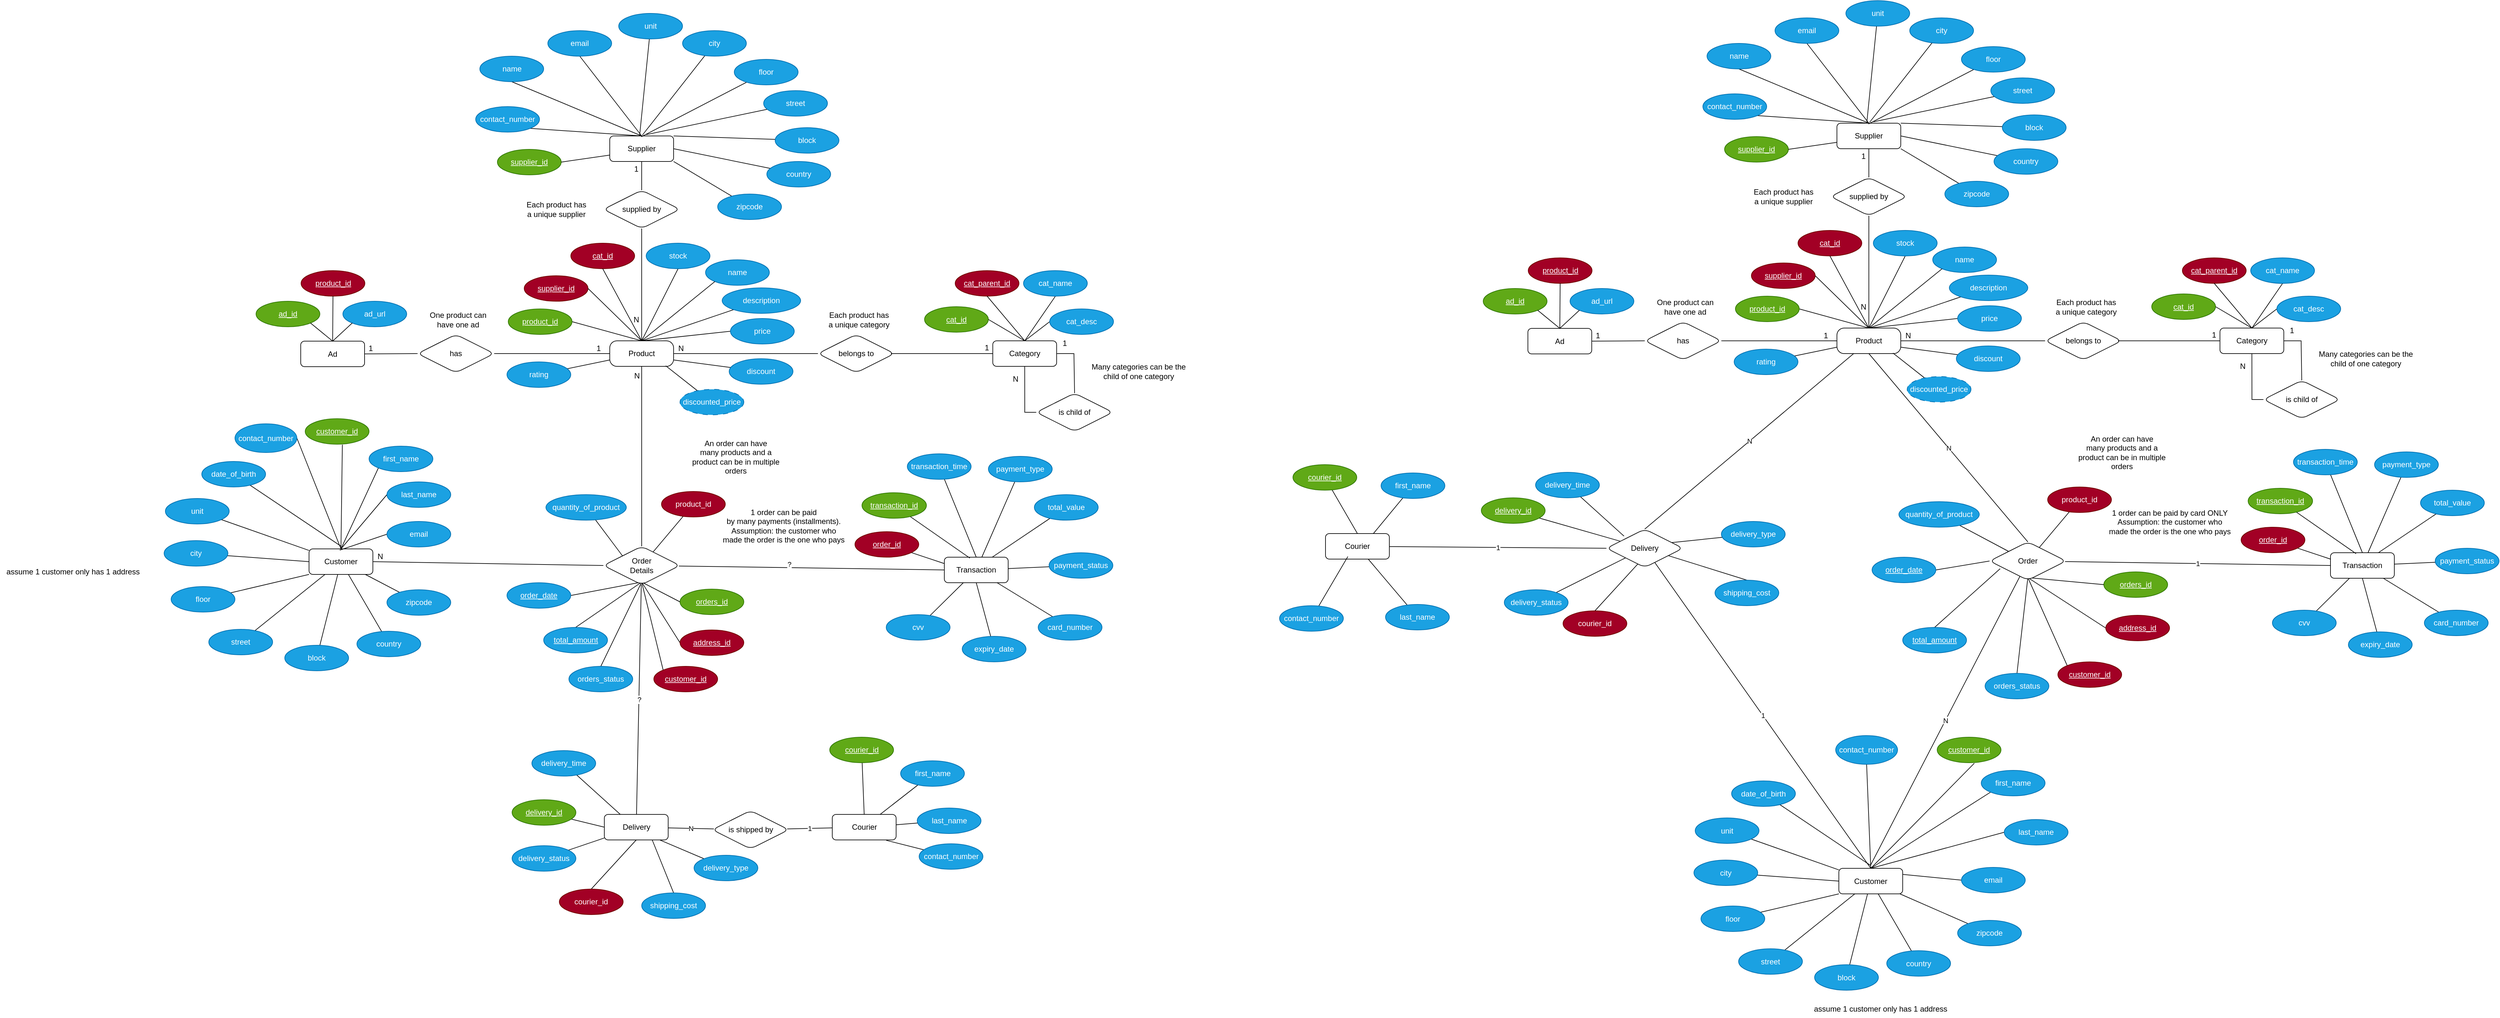 <mxfile>
    <diagram id="CGE-V-YyImQBMw3J6Rf1" name="Page-1">
        <mxGraphModel dx="4420" dy="2076" grid="0" gridSize="13" guides="1" tooltips="1" connect="1" arrows="1" fold="1" page="0" pageScale="1" pageWidth="827" pageHeight="1169" math="0" shadow="0">
            <root>
                <mxCell id="0"/>
                <mxCell id="1" parent="0"/>
                <mxCell id="2" value="Customer" style="whiteSpace=wrap;html=1;align=center;rounded=1;" parent="1" vertex="1">
                    <mxGeometry x="-218" y="716" width="100" height="40" as="geometry"/>
                </mxCell>
                <mxCell id="238" style="edgeStyle=none;html=1;entryX=0.5;entryY=1;entryDx=0;entryDy=0;strokeColor=default;fontSize=10;endArrow=none;endFill=0;exitX=0.5;exitY=0;exitDx=0;exitDy=0;" parent="1" source="3" target="237" edge="1">
                    <mxGeometry relative="1" as="geometry">
                        <mxPoint x="312" y="360" as="sourcePoint"/>
                    </mxGeometry>
                </mxCell>
                <mxCell id="3" value="Product" style="whiteSpace=wrap;html=1;align=center;rounded=1;arcSize=28;" parent="1" vertex="1">
                    <mxGeometry x="253" y="390" width="100" height="40" as="geometry"/>
                </mxCell>
                <mxCell id="179" style="edgeStyle=none;html=1;exitX=0.5;exitY=1;exitDx=0;exitDy=0;entryX=1;entryY=0.5;entryDx=0;entryDy=0;strokeColor=default;endArrow=none;endFill=0;" parent="1" target="177" edge="1">
                    <mxGeometry relative="1" as="geometry">
                        <mxPoint x="303" y="768" as="sourcePoint"/>
                    </mxGeometry>
                </mxCell>
                <mxCell id="314" style="edgeStyle=none;html=1;exitX=0.5;exitY=1;exitDx=0;exitDy=0;entryX=0;entryY=0.5;entryDx=0;entryDy=0;endArrow=none;endFill=0;" parent="1" target="311" edge="1">
                    <mxGeometry relative="1" as="geometry">
                        <mxPoint x="303" y="768" as="sourcePoint"/>
                    </mxGeometry>
                </mxCell>
                <mxCell id="6" value="Transaction" style="whiteSpace=wrap;html=1;align=center;rounded=1;" parent="1" vertex="1">
                    <mxGeometry x="777" y="729" width="100" height="40" as="geometry"/>
                </mxCell>
                <mxCell id="214" style="edgeStyle=none;html=1;exitX=0.5;exitY=0;exitDx=0;exitDy=0;entryX=0.5;entryY=1;entryDx=0;entryDy=0;strokeColor=default;endArrow=none;endFill=0;" parent="1" source="7" target="211" edge="1">
                    <mxGeometry relative="1" as="geometry"/>
                </mxCell>
                <mxCell id="7" value="Supplier" style="whiteSpace=wrap;html=1;align=center;rounded=1;" parent="1" vertex="1">
                    <mxGeometry x="253" y="69" width="100" height="40" as="geometry"/>
                </mxCell>
                <mxCell id="8" value="Category" style="whiteSpace=wrap;html=1;align=center;rounded=1;" parent="1" vertex="1">
                    <mxGeometry x="852.9" y="390" width="100" height="40" as="geometry"/>
                </mxCell>
                <mxCell id="9" value="Ad" style="whiteSpace=wrap;html=1;align=center;rounded=1;" parent="1" vertex="1">
                    <mxGeometry x="-231" y="390.5" width="100" height="40" as="geometry"/>
                </mxCell>
                <mxCell id="10" value="belongs to" style="shape=rhombus;perimeter=rhombusPerimeter;whiteSpace=wrap;html=1;align=center;rounded=1;" parent="1" vertex="1">
                    <mxGeometry x="579" y="380" width="120" height="60" as="geometry"/>
                </mxCell>
                <mxCell id="21" value="" style="endArrow=none;html=1;rounded=1;entryX=0;entryY=0.5;entryDx=0;entryDy=0;exitX=0.953;exitY=0.499;exitDx=0;exitDy=0;exitPerimeter=0;" parent="1" source="10" target="8" edge="1">
                    <mxGeometry relative="1" as="geometry">
                        <mxPoint x="793" y="344" as="sourcePoint"/>
                        <mxPoint x="950" y="440" as="targetPoint"/>
                    </mxGeometry>
                </mxCell>
                <mxCell id="22" value="1" style="resizable=0;html=1;align=right;verticalAlign=bottom;rounded=1;" parent="21" connectable="0" vertex="1">
                    <mxGeometry x="1" relative="1" as="geometry">
                        <mxPoint x="-5" as="offset"/>
                    </mxGeometry>
                </mxCell>
                <mxCell id="23" value="" style="endArrow=none;html=1;rounded=1;exitX=0;exitY=0.5;exitDx=0;exitDy=0;entryX=1;entryY=0.5;entryDx=0;entryDy=0;" parent="1" source="10" target="3" edge="1">
                    <mxGeometry relative="1" as="geometry">
                        <mxPoint x="403" y="422" as="sourcePoint"/>
                        <mxPoint x="364" y="422" as="targetPoint"/>
                    </mxGeometry>
                </mxCell>
                <mxCell id="24" value="N" style="resizable=0;html=1;align=right;verticalAlign=bottom;rounded=1;" parent="23" connectable="0" vertex="1">
                    <mxGeometry x="1" relative="1" as="geometry">
                        <mxPoint x="16" as="offset"/>
                    </mxGeometry>
                </mxCell>
                <mxCell id="25" value="cat_id" style="ellipse;whiteSpace=wrap;html=1;align=center;fontStyle=4;rounded=1;fillColor=#60a917;fontColor=#ffffff;strokeColor=#2D7600;" parent="1" vertex="1">
                    <mxGeometry x="746" y="336.5" width="100" height="40" as="geometry"/>
                </mxCell>
                <mxCell id="28" value="" style="endArrow=none;html=1;rounded=0;entryX=0.5;entryY=0;entryDx=0;entryDy=0;exitX=1;exitY=0.5;exitDx=0;exitDy=0;" parent="1" source="25" target="8" edge="1">
                    <mxGeometry relative="1" as="geometry">
                        <mxPoint x="590.9" y="474" as="sourcePoint"/>
                        <mxPoint x="750.9" y="474" as="targetPoint"/>
                    </mxGeometry>
                </mxCell>
                <mxCell id="32" value="&lt;u&gt;cat_id&lt;/u&gt;" style="ellipse;whiteSpace=wrap;html=1;align=center;rounded=1;fillColor=#a20025;fontColor=#ffffff;strokeColor=#6F0000;" parent="1" vertex="1">
                    <mxGeometry x="192" y="237" width="100" height="40" as="geometry"/>
                </mxCell>
                <mxCell id="35" value="name" style="ellipse;whiteSpace=wrap;html=1;align=center;fontStyle=0;rounded=1;fillColor=#1ba1e2;fontColor=#ffffff;strokeColor=#006EAF;" parent="1" vertex="1">
                    <mxGeometry x="403" y="263" width="100" height="40" as="geometry"/>
                </mxCell>
                <mxCell id="36" value="" style="endArrow=none;html=1;rounded=0;exitX=0;exitY=1;exitDx=0;exitDy=0;entryX=0.5;entryY=0;entryDx=0;entryDy=0;" parent="1" source="35" target="3" edge="1">
                    <mxGeometry relative="1" as="geometry">
                        <mxPoint x="346" y="422" as="sourcePoint"/>
                        <mxPoint x="219" y="410" as="targetPoint"/>
                    </mxGeometry>
                </mxCell>
                <mxCell id="41" value="" style="endArrow=none;html=1;rounded=0;exitX=0.5;exitY=1;exitDx=0;exitDy=0;entryX=0.5;entryY=0;entryDx=0;entryDy=0;" parent="1" source="32" target="3" edge="1">
                    <mxGeometry relative="1" as="geometry">
                        <mxPoint x="327" y="422" as="sourcePoint"/>
                        <mxPoint x="219" y="410" as="targetPoint"/>
                    </mxGeometry>
                </mxCell>
                <mxCell id="393" style="edgeStyle=none;html=1;endArrow=none;endFill=0;" edge="1" parent="1" source="52" target="317">
                    <mxGeometry relative="1" as="geometry"/>
                </mxCell>
                <mxCell id="52" value="product_id" style="ellipse;whiteSpace=wrap;html=1;align=center;fontStyle=0;rounded=1;fillColor=#a20025;fontColor=#ffffff;strokeColor=#6F0000;" parent="1" vertex="1">
                    <mxGeometry x="334" y="626" width="100" height="40" as="geometry"/>
                </mxCell>
                <mxCell id="60" value="&lt;div&gt;orders_id&lt;/div&gt;" style="ellipse;whiteSpace=wrap;html=1;align=center;fontStyle=4;rounded=1;fillColor=#60a917;fontColor=#ffffff;strokeColor=#2D7600;" parent="1" vertex="1">
                    <mxGeometry x="363" y="779" width="100" height="40" as="geometry"/>
                </mxCell>
                <mxCell id="61" value="" style="endArrow=none;html=1;rounded=0;exitX=0.5;exitY=1;exitDx=0;exitDy=0;entryX=0;entryY=0.5;entryDx=0;entryDy=0;" parent="1" target="60" edge="1">
                    <mxGeometry relative="1" as="geometry">
                        <mxPoint x="303" y="768" as="sourcePoint"/>
                        <mxPoint x="459" y="850" as="targetPoint"/>
                    </mxGeometry>
                </mxCell>
                <mxCell id="62" value="" style="endArrow=none;html=1;rounded=0;entryX=0;entryY=0;entryDx=0;entryDy=0;exitX=0.5;exitY=1;exitDx=0;exitDy=0;" parent="1" target="64" edge="1">
                    <mxGeometry relative="1" as="geometry">
                        <mxPoint x="303" y="768" as="sourcePoint"/>
                        <mxPoint x="1168" y="798.67" as="targetPoint"/>
                    </mxGeometry>
                </mxCell>
                <mxCell id="64" value="&lt;div&gt;customer_id&lt;/div&gt;" style="ellipse;whiteSpace=wrap;html=1;align=center;fontStyle=4;rounded=1;fillColor=#a20025;fontColor=#ffffff;strokeColor=#6F0000;" parent="1" vertex="1">
                    <mxGeometry x="322" y="900" width="100" height="40" as="geometry"/>
                </mxCell>
                <mxCell id="66" value="supplied by" style="shape=rhombus;perimeter=rhombusPerimeter;whiteSpace=wrap;html=1;align=center;rounded=1;" parent="1" vertex="1">
                    <mxGeometry x="243" y="154" width="120" height="60" as="geometry"/>
                </mxCell>
                <mxCell id="67" value="" style="endArrow=none;html=1;rounded=1;entryX=0.5;entryY=1;entryDx=0;entryDy=0;exitX=0.5;exitY=0;exitDx=0;exitDy=0;" parent="1" source="66" target="7" edge="1">
                    <mxGeometry relative="1" as="geometry">
                        <mxPoint x="515" y="164" as="sourcePoint"/>
                        <mxPoint x="564.64" y="230" as="targetPoint"/>
                    </mxGeometry>
                </mxCell>
                <mxCell id="68" value="1" style="resizable=0;html=1;align=right;verticalAlign=bottom;rounded=1;" parent="67" connectable="0" vertex="1">
                    <mxGeometry x="1" relative="1" as="geometry">
                        <mxPoint x="-5" y="20" as="offset"/>
                    </mxGeometry>
                </mxCell>
                <mxCell id="69" value="" style="endArrow=none;html=1;rounded=1;exitX=0.5;exitY=1;exitDx=0;exitDy=0;entryX=0.5;entryY=0;entryDx=0;entryDy=0;" parent="1" source="66" target="3" edge="1">
                    <mxGeometry relative="1" as="geometry">
                        <mxPoint x="385" y="313" as="sourcePoint"/>
                        <mxPoint x="335" y="301" as="targetPoint"/>
                    </mxGeometry>
                </mxCell>
                <mxCell id="70" value="N" style="resizable=0;html=1;align=right;verticalAlign=bottom;rounded=1;" parent="69" connectable="0" vertex="1">
                    <mxGeometry x="1" relative="1" as="geometry">
                        <mxPoint x="-4" y="-25" as="offset"/>
                    </mxGeometry>
                </mxCell>
                <mxCell id="71" value="supplier_id" style="ellipse;whiteSpace=wrap;html=1;align=center;fontStyle=4;rounded=1;fillColor=#60a917;fontColor=#ffffff;strokeColor=#2D7600;" parent="1" vertex="1">
                    <mxGeometry x="77" y="90" width="100" height="40" as="geometry"/>
                </mxCell>
                <mxCell id="72" value="" style="endArrow=none;html=1;rounded=0;entryX=1;entryY=0.5;entryDx=0;entryDy=0;exitX=0;exitY=0.75;exitDx=0;exitDy=0;" parent="1" source="7" target="71" edge="1">
                    <mxGeometry relative="1" as="geometry">
                        <mxPoint x="373" y="88" as="sourcePoint"/>
                        <mxPoint x="331" y="98" as="targetPoint"/>
                    </mxGeometry>
                </mxCell>
                <mxCell id="73" value="Each product has&lt;br&gt; a unique supplier" style="text;html=1;align=center;verticalAlign=middle;resizable=0;points=[];autosize=1;strokeColor=none;fillColor=none;" parent="1" vertex="1">
                    <mxGeometry x="112" y="163.5" width="114" height="41" as="geometry"/>
                </mxCell>
                <mxCell id="75" value="" style="endArrow=none;html=1;rounded=0;exitX=0.5;exitY=0;exitDx=0;exitDy=0;entryX=0.582;entryY=1.02;entryDx=0;entryDy=0;entryPerimeter=0;" parent="1" source="2" target="76" edge="1">
                    <mxGeometry relative="1" as="geometry">
                        <mxPoint x="-297" y="782.67" as="sourcePoint"/>
                        <mxPoint x="-297" y="820.34" as="targetPoint"/>
                    </mxGeometry>
                </mxCell>
                <mxCell id="76" value="&lt;div&gt;customer_id&lt;/div&gt;" style="ellipse;whiteSpace=wrap;html=1;align=center;fontStyle=4;rounded=1;fillColor=#60a917;fontColor=#ffffff;strokeColor=#2D7600;" parent="1" vertex="1">
                    <mxGeometry x="-224" y="512" width="100" height="40" as="geometry"/>
                </mxCell>
                <mxCell id="77" value="Each product has&lt;br&gt; a unique category" style="text;html=1;align=center;verticalAlign=middle;resizable=0;points=[];autosize=1;strokeColor=none;fillColor=none;" parent="1" vertex="1">
                    <mxGeometry x="585" y="336" width="115" height="41" as="geometry"/>
                </mxCell>
                <mxCell id="78" value="" style="endArrow=none;html=1;rounded=0;entryX=1;entryY=0.5;entryDx=0;entryDy=0;exitX=0;exitY=0.5;exitDx=0;exitDy=0;" parent="1" source="317" target="2" edge="1">
                    <mxGeometry relative="1" as="geometry">
                        <mxPoint x="30" y="748" as="sourcePoint"/>
                        <mxPoint x="155" y="548.67" as="targetPoint"/>
                    </mxGeometry>
                </mxCell>
                <mxCell id="79" value="N" style="resizable=0;html=1;align=right;verticalAlign=bottom;" parent="78" connectable="0" vertex="1">
                    <mxGeometry x="1" relative="1" as="geometry">
                        <mxPoint x="16" as="offset"/>
                    </mxGeometry>
                </mxCell>
                <mxCell id="82" value="" style="endArrow=none;html=1;rounded=0;entryX=0.5;entryY=1;entryDx=0;entryDy=0;exitX=0.5;exitY=0;exitDx=0;exitDy=0;" parent="1" source="317" target="3" edge="1">
                    <mxGeometry relative="1" as="geometry">
                        <mxPoint x="303" y="510" as="sourcePoint"/>
                        <mxPoint x="340" y="582" as="targetPoint"/>
                    </mxGeometry>
                </mxCell>
                <mxCell id="83" value="N" style="resizable=0;html=1;align=right;verticalAlign=bottom;" parent="82" connectable="0" vertex="1">
                    <mxGeometry x="1" relative="1" as="geometry">
                        <mxPoint x="-3" y="23" as="offset"/>
                    </mxGeometry>
                </mxCell>
                <mxCell id="86" value="&lt;div&gt;An order can have&lt;/div&gt;&lt;div&gt;many products and a&lt;/div&gt;&lt;div&gt;product can be in multiple&lt;/div&gt;&lt;div&gt;orders&lt;br&gt;&lt;/div&gt;" style="text;html=1;align=center;verticalAlign=middle;resizable=0;points=[];autosize=1;strokeColor=none;fillColor=none;" parent="1" vertex="1">
                    <mxGeometry x="370" y="537" width="159" height="70" as="geometry"/>
                </mxCell>
                <mxCell id="87" value="supplier_id" style="ellipse;whiteSpace=wrap;html=1;align=center;fontStyle=4;rounded=1;fillColor=#a20025;fontColor=#ffffff;strokeColor=#6F0000;" parent="1" vertex="1">
                    <mxGeometry x="119" y="288" width="100" height="40" as="geometry"/>
                </mxCell>
                <mxCell id="88" value="" style="endArrow=none;html=1;rounded=0;exitX=1;exitY=0.5;exitDx=0;exitDy=0;entryX=0.5;entryY=0;entryDx=0;entryDy=0;" parent="1" source="87" target="3" edge="1">
                    <mxGeometry relative="1" as="geometry">
                        <mxPoint x="346" y="546" as="sourcePoint"/>
                        <mxPoint x="253" y="534" as="targetPoint"/>
                    </mxGeometry>
                </mxCell>
                <mxCell id="402" style="edgeStyle=none;html=1;entryX=0.401;entryY=0.037;entryDx=0;entryDy=0;entryPerimeter=0;endArrow=none;endFill=0;" edge="1" parent="1" source="94" target="6">
                    <mxGeometry relative="1" as="geometry"/>
                </mxCell>
                <mxCell id="94" value="transaction_id" style="ellipse;whiteSpace=wrap;html=1;align=center;fontStyle=4;rounded=1;fillColor=#60a917;fontColor=#ffffff;strokeColor=#2D7600;" parent="1" vertex="1">
                    <mxGeometry x="648" y="628" width="101" height="40" as="geometry"/>
                </mxCell>
                <mxCell id="99" value="&lt;div&gt;1 order can be paid &lt;br&gt;by many payments (installments).&lt;br&gt;Assumption: the customer who&lt;br&gt;made the order is the one who pays&lt;/div&gt;" style="text;html=1;align=center;verticalAlign=middle;resizable=0;points=[];autosize=1;strokeColor=none;fillColor=none;" parent="1" vertex="1">
                    <mxGeometry x="420" y="645" width="209" height="70" as="geometry"/>
                </mxCell>
                <mxCell id="108" value="&lt;u&gt;ad_id&lt;/u&gt;" style="ellipse;whiteSpace=wrap;html=1;align=center;rounded=1;fillColor=#60a917;fontColor=#ffffff;strokeColor=#2D7600;" parent="1" vertex="1">
                    <mxGeometry x="-301" y="328" width="100" height="40" as="geometry"/>
                </mxCell>
                <mxCell id="111" value="" style="endArrow=none;html=1;rounded=0;exitX=1;exitY=1;exitDx=0;exitDy=0;entryX=0.5;entryY=0;entryDx=0;entryDy=0;" parent="1" source="108" target="9" edge="1">
                    <mxGeometry relative="1" as="geometry">
                        <mxPoint x="-99" y="362" as="sourcePoint"/>
                        <mxPoint x="-173" y="350.0" as="targetPoint"/>
                    </mxGeometry>
                </mxCell>
                <mxCell id="114" value="has" style="shape=rhombus;perimeter=rhombusPerimeter;whiteSpace=wrap;html=1;align=center;rounded=1;" parent="1" vertex="1">
                    <mxGeometry x="-48" y="380" width="120" height="60" as="geometry"/>
                </mxCell>
                <mxCell id="119" value="" style="endArrow=none;html=1;rounded=0;entryX=0;entryY=0.5;entryDx=0;entryDy=0;exitX=1;exitY=0.5;exitDx=0;exitDy=0;" parent="1" source="114" target="3" edge="1">
                    <mxGeometry relative="1" as="geometry">
                        <mxPoint x="102" y="378" as="sourcePoint"/>
                        <mxPoint x="262" y="378" as="targetPoint"/>
                    </mxGeometry>
                </mxCell>
                <mxCell id="120" value="1" style="resizable=0;html=1;align=right;verticalAlign=bottom;" parent="119" connectable="0" vertex="1">
                    <mxGeometry x="1" relative="1" as="geometry">
                        <mxPoint x="-14" as="offset"/>
                    </mxGeometry>
                </mxCell>
                <mxCell id="121" value="" style="endArrow=none;html=1;rounded=0;entryX=1;entryY=0.5;entryDx=0;entryDy=0;exitX=0;exitY=0.5;exitDx=0;exitDy=0;" parent="1" source="114" target="9" edge="1">
                    <mxGeometry relative="1" as="geometry">
                        <mxPoint x="-57" y="410.0" as="sourcePoint"/>
                        <mxPoint x="156" y="423.0" as="targetPoint"/>
                    </mxGeometry>
                </mxCell>
                <mxCell id="122" value="1" style="resizable=0;html=1;align=right;verticalAlign=bottom;" parent="121" connectable="0" vertex="1">
                    <mxGeometry x="1" relative="1" as="geometry">
                        <mxPoint x="13" as="offset"/>
                    </mxGeometry>
                </mxCell>
                <mxCell id="123" value="One product can &lt;br&gt;have one ad" style="text;html=1;align=center;verticalAlign=middle;resizable=0;points=[];autosize=1;strokeColor=none;fillColor=none;" parent="1" vertex="1">
                    <mxGeometry x="-39" y="336.5" width="108" height="41" as="geometry"/>
                </mxCell>
                <mxCell id="141" value="product_id" style="ellipse;whiteSpace=wrap;html=1;align=center;fontStyle=4;rounded=1;fillColor=#a20025;fontColor=#ffffff;strokeColor=#6F0000;" parent="1" vertex="1">
                    <mxGeometry x="-230.5" y="280" width="100" height="40" as="geometry"/>
                </mxCell>
                <mxCell id="142" value="" style="endArrow=none;html=1;rounded=0;entryX=0.5;entryY=1;entryDx=0;entryDy=0;exitX=0.5;exitY=0;exitDx=0;exitDy=0;" parent="1" source="9" target="141" edge="1">
                    <mxGeometry relative="1" as="geometry">
                        <mxPoint x="143" y="511" as="sourcePoint"/>
                        <mxPoint x="303" y="511" as="targetPoint"/>
                    </mxGeometry>
                </mxCell>
                <mxCell id="403" style="edgeStyle=none;html=1;entryX=0;entryY=0.25;entryDx=0;entryDy=0;endArrow=none;endFill=0;" edge="1" parent="1" source="148" target="6">
                    <mxGeometry relative="1" as="geometry"/>
                </mxCell>
                <mxCell id="148" value="order_id" style="ellipse;whiteSpace=wrap;html=1;align=center;fontStyle=4;rounded=1;fillColor=#a20025;fontColor=#ffffff;strokeColor=#6F0000;" parent="1" vertex="1">
                    <mxGeometry x="637" y="689" width="100" height="40" as="geometry"/>
                </mxCell>
                <mxCell id="151" value="is child of" style="shape=rhombus;perimeter=rhombusPerimeter;whiteSpace=wrap;html=1;align=center;rounded=1;shadow=0;" parent="1" vertex="1">
                    <mxGeometry x="921" y="472" width="120" height="60" as="geometry"/>
                </mxCell>
                <mxCell id="156" value="cat_parent_id" style="ellipse;whiteSpace=wrap;html=1;align=center;fontStyle=4;rounded=1;fillColor=#a20025;fontColor=#ffffff;strokeColor=#6F0000;" parent="1" vertex="1">
                    <mxGeometry x="794" y="280" width="100" height="40" as="geometry"/>
                </mxCell>
                <mxCell id="157" value="" style="endArrow=none;html=1;rounded=0;entryX=0.5;entryY=0;entryDx=0;entryDy=0;exitX=0.5;exitY=1;exitDx=0;exitDy=0;" parent="1" source="156" target="8" edge="1">
                    <mxGeometry relative="1" as="geometry">
                        <mxPoint x="719" y="469" as="sourcePoint"/>
                        <mxPoint x="1031" y="385" as="targetPoint"/>
                    </mxGeometry>
                </mxCell>
                <mxCell id="158" value="&lt;div&gt;Many categories can be the&lt;/div&gt;&lt;div&gt;child of one category&lt;br&gt;&lt;/div&gt;" style="text;html=1;align=center;verticalAlign=middle;resizable=0;points=[];autosize=1;strokeColor=none;fillColor=none;" parent="1" vertex="1">
                    <mxGeometry x="1001.0" y="417" width="160" height="41" as="geometry"/>
                </mxCell>
                <mxCell id="159" value="" style="endArrow=none;html=1;rounded=0;exitX=0;exitY=0.5;exitDx=0;exitDy=0;entryX=0.5;entryY=1;entryDx=0;entryDy=0;" parent="1" source="151" target="8" edge="1">
                    <mxGeometry relative="1" as="geometry">
                        <mxPoint x="446" y="761" as="sourcePoint"/>
                        <mxPoint x="519" y="761" as="targetPoint"/>
                        <Array as="points">
                            <mxPoint x="903" y="502"/>
                        </Array>
                    </mxGeometry>
                </mxCell>
                <mxCell id="160" value="N" style="resizable=0;html=1;align=right;verticalAlign=bottom;" parent="159" connectable="0" vertex="1">
                    <mxGeometry x="1" relative="1" as="geometry">
                        <mxPoint x="-9" y="28" as="offset"/>
                    </mxGeometry>
                </mxCell>
                <mxCell id="161" value="" style="endArrow=none;html=1;rounded=0;entryX=0.5;entryY=0;entryDx=0;entryDy=0;exitX=1;exitY=0.5;exitDx=0;exitDy=0;" parent="1" source="8" target="151" edge="1">
                    <mxGeometry relative="1" as="geometry">
                        <mxPoint x="1022" y="413" as="sourcePoint"/>
                        <mxPoint x="870" y="762" as="targetPoint"/>
                        <Array as="points">
                            <mxPoint x="980" y="410"/>
                        </Array>
                    </mxGeometry>
                </mxCell>
                <mxCell id="162" value="1" style="resizable=0;html=1;align=right;verticalAlign=bottom;" parent="161" connectable="0" vertex="1">
                    <mxGeometry x="1" relative="1" as="geometry">
                        <mxPoint x="-11" y="-69" as="offset"/>
                    </mxGeometry>
                </mxCell>
                <mxCell id="166" style="edgeStyle=none;html=1;exitX=1;exitY=0.5;exitDx=0;exitDy=0;entryX=0.5;entryY=0;entryDx=0;entryDy=0;strokeColor=default;endArrow=none;endFill=0;" parent="1" source="163" target="3" edge="1">
                    <mxGeometry relative="1" as="geometry"/>
                </mxCell>
                <mxCell id="163" value="product_id" style="ellipse;whiteSpace=wrap;html=1;align=center;fontStyle=4;rounded=1;fillColor=#60a917;fontColor=#ffffff;strokeColor=#2D7600;" parent="1" vertex="1">
                    <mxGeometry x="94" y="340" width="100" height="40" as="geometry"/>
                </mxCell>
                <mxCell id="165" style="edgeStyle=none;html=1;exitX=0;exitY=1;exitDx=0;exitDy=0;entryX=0.5;entryY=0;entryDx=0;entryDy=0;strokeColor=default;endArrow=none;endFill=0;" parent="1" source="164" target="3" edge="1">
                    <mxGeometry relative="1" as="geometry"/>
                </mxCell>
                <mxCell id="164" value="description" style="ellipse;whiteSpace=wrap;html=1;align=center;fontStyle=0;rounded=1;fillColor=#1ba1e2;fontColor=#ffffff;strokeColor=#006EAF;" parent="1" vertex="1">
                    <mxGeometry x="429" y="307" width="123" height="40" as="geometry"/>
                </mxCell>
                <mxCell id="168" style="edgeStyle=none;html=1;exitX=0;exitY=0.5;exitDx=0;exitDy=0;entryX=0.5;entryY=0;entryDx=0;entryDy=0;strokeColor=default;endArrow=none;endFill=0;" parent="1" source="167" target="3" edge="1">
                    <mxGeometry relative="1" as="geometry"/>
                </mxCell>
                <mxCell id="167" value="price" style="ellipse;whiteSpace=wrap;html=1;align=center;fontStyle=0;rounded=1;fillColor=#1ba1e2;fontColor=#ffffff;strokeColor=#006EAF;" parent="1" vertex="1">
                    <mxGeometry x="442" y="355" width="100" height="40" as="geometry"/>
                </mxCell>
                <mxCell id="172" style="edgeStyle=none;html=1;exitX=0.5;exitY=1;exitDx=0;exitDy=0;entryX=0.5;entryY=0;entryDx=0;entryDy=0;strokeColor=default;endArrow=none;endFill=0;" parent="1" source="170" target="8" edge="1">
                    <mxGeometry relative="1" as="geometry"/>
                </mxCell>
                <mxCell id="170" value="cat_name" style="ellipse;whiteSpace=wrap;html=1;align=center;fontStyle=0;rounded=1;fillColor=#1ba1e2;fontColor=#ffffff;strokeColor=#006EAF;" parent="1" vertex="1">
                    <mxGeometry x="901" y="280" width="100" height="40" as="geometry"/>
                </mxCell>
                <mxCell id="173" style="edgeStyle=none;html=1;exitX=0;exitY=0.5;exitDx=0;exitDy=0;entryX=0.5;entryY=0;entryDx=0;entryDy=0;strokeColor=default;endArrow=none;endFill=0;" parent="1" source="171" target="8" edge="1">
                    <mxGeometry relative="1" as="geometry"/>
                </mxCell>
                <mxCell id="171" value="cat_desc" style="ellipse;whiteSpace=wrap;html=1;align=center;fontStyle=0;rounded=1;fillColor=#1ba1e2;fontColor=#ffffff;strokeColor=#006EAF;" parent="1" vertex="1">
                    <mxGeometry x="942" y="340" width="100" height="40" as="geometry"/>
                </mxCell>
                <mxCell id="184" style="edgeStyle=none;html=1;exitX=0.5;exitY=0;exitDx=0;exitDy=0;entryX=0.5;entryY=1;entryDx=0;entryDy=0;strokeColor=default;endArrow=none;endFill=0;" parent="1" source="175" edge="1">
                    <mxGeometry relative="1" as="geometry">
                        <mxPoint x="303" y="768" as="targetPoint"/>
                    </mxGeometry>
                </mxCell>
                <mxCell id="175" value="&lt;div&gt;orders_status&lt;/div&gt;" style="ellipse;whiteSpace=wrap;html=1;align=center;fontStyle=0;rounded=1;fillColor=#1ba1e2;fontColor=#ffffff;strokeColor=#006EAF;" parent="1" vertex="1">
                    <mxGeometry x="189" y="900" width="100" height="40" as="geometry"/>
                </mxCell>
                <mxCell id="182" style="edgeStyle=none;html=1;exitX=0.5;exitY=0;exitDx=0;exitDy=0;entryX=0.5;entryY=1;entryDx=0;entryDy=0;strokeColor=default;endArrow=none;endFill=0;" parent="1" source="176" edge="1">
                    <mxGeometry relative="1" as="geometry">
                        <mxPoint x="303" y="768" as="targetPoint"/>
                    </mxGeometry>
                </mxCell>
                <mxCell id="176" value="&lt;div&gt;total_amount&lt;/div&gt;" style="ellipse;whiteSpace=wrap;html=1;align=center;fontStyle=4;rounded=1;fillColor=#1ba1e2;fontColor=#ffffff;strokeColor=#006EAF;" parent="1" vertex="1">
                    <mxGeometry x="149.5" y="839" width="100" height="40" as="geometry"/>
                </mxCell>
                <mxCell id="177" value="&lt;div&gt;order_date&lt;/div&gt;" style="ellipse;whiteSpace=wrap;html=1;align=center;fontStyle=4;rounded=1;fillColor=#1ba1e2;fontColor=#ffffff;strokeColor=#006EAF;" parent="1" vertex="1">
                    <mxGeometry x="92" y="769" width="100" height="40" as="geometry"/>
                </mxCell>
                <mxCell id="392" style="edgeStyle=none;html=1;entryX=0;entryY=0;entryDx=0;entryDy=0;endArrow=none;endFill=0;" edge="1" parent="1" source="205" target="317">
                    <mxGeometry relative="1" as="geometry"/>
                </mxCell>
                <mxCell id="205" value="quantity_of_product" style="ellipse;whiteSpace=wrap;html=1;align=center;fontStyle=0;rounded=1;fillColor=#1ba1e2;fontColor=#ffffff;strokeColor=#006EAF;" parent="1" vertex="1">
                    <mxGeometry x="153" y="631" width="126" height="40" as="geometry"/>
                </mxCell>
                <mxCell id="344" style="edgeStyle=none;html=1;entryX=1;entryY=0.75;entryDx=0;entryDy=0;endArrow=none;endFill=0;" parent="1" source="206" target="3" edge="1">
                    <mxGeometry relative="1" as="geometry"/>
                </mxCell>
                <mxCell id="206" value="&lt;div&gt;discount&lt;/div&gt;" style="ellipse;whiteSpace=wrap;html=1;align=center;fontStyle=0;rounded=1;fillColor=#1ba1e2;fontColor=#ffffff;strokeColor=#006EAF;" parent="1" vertex="1">
                    <mxGeometry x="440" y="418" width="100" height="40" as="geometry"/>
                </mxCell>
                <mxCell id="213" style="edgeStyle=none;html=1;entryX=0.5;entryY=0;entryDx=0;entryDy=0;strokeColor=default;endArrow=none;endFill=0;exitX=0.5;exitY=1;exitDx=0;exitDy=0;" parent="1" source="209" target="7" edge="1">
                    <mxGeometry relative="1" as="geometry">
                        <mxPoint x="250" y="-3" as="sourcePoint"/>
                    </mxGeometry>
                </mxCell>
                <mxCell id="209" value="name" style="ellipse;whiteSpace=wrap;html=1;align=center;fontStyle=0;rounded=1;fillColor=#1ba1e2;fontColor=#ffffff;strokeColor=#006EAF;" parent="1" vertex="1">
                    <mxGeometry x="49.5" y="-56" width="100" height="40" as="geometry"/>
                </mxCell>
                <mxCell id="212" style="edgeStyle=none;html=1;exitX=1;exitY=1;exitDx=0;exitDy=0;entryX=0.5;entryY=0;entryDx=0;entryDy=0;strokeColor=default;endArrow=none;endFill=0;" parent="1" source="210" target="7" edge="1">
                    <mxGeometry relative="1" as="geometry"/>
                </mxCell>
                <mxCell id="210" value="contact_number" style="ellipse;whiteSpace=wrap;html=1;align=center;fontStyle=0;rounded=1;fillColor=#1ba1e2;fontColor=#ffffff;strokeColor=#006EAF;" parent="1" vertex="1">
                    <mxGeometry x="43" y="23" width="100" height="40" as="geometry"/>
                </mxCell>
                <mxCell id="211" value="email" style="ellipse;whiteSpace=wrap;html=1;align=center;fontStyle=0;rounded=1;fillColor=#1ba1e2;fontColor=#ffffff;strokeColor=#006EAF;" parent="1" vertex="1">
                    <mxGeometry x="156" y="-96" width="100" height="40" as="geometry"/>
                </mxCell>
                <mxCell id="217" value="ad_url" style="ellipse;whiteSpace=wrap;html=1;align=center;fontStyle=0;rounded=1;fillColor=#1ba1e2;fontColor=#ffffff;strokeColor=#006EAF;" parent="1" vertex="1">
                    <mxGeometry x="-165" y="328" width="100" height="40" as="geometry"/>
                </mxCell>
                <mxCell id="218" value="" style="endArrow=none;html=1;rounded=0;exitX=0;exitY=1;exitDx=0;exitDy=0;entryX=0.5;entryY=0;entryDx=0;entryDy=0;" parent="1" source="217" target="9" edge="1">
                    <mxGeometry relative="1" as="geometry">
                        <mxPoint x="-20" y="389.5" as="sourcePoint"/>
                        <mxPoint x="-63" y="357.5" as="targetPoint"/>
                    </mxGeometry>
                </mxCell>
                <mxCell id="226" style="edgeStyle=none;html=1;exitX=0;exitY=1;exitDx=0;exitDy=0;entryX=0.5;entryY=0;entryDx=0;entryDy=0;strokeColor=default;fontSize=10;endArrow=none;endFill=0;" parent="1" source="220" target="2" edge="1">
                    <mxGeometry relative="1" as="geometry"/>
                </mxCell>
                <mxCell id="220" value="first_name" style="ellipse;whiteSpace=wrap;html=1;align=center;fontStyle=0;rounded=1;fillColor=#1ba1e2;fontColor=#ffffff;strokeColor=#006EAF;" parent="1" vertex="1">
                    <mxGeometry x="-124" y="555" width="100" height="40" as="geometry"/>
                </mxCell>
                <mxCell id="230" style="edgeStyle=none;html=1;exitX=0;exitY=0.5;exitDx=0;exitDy=0;strokeColor=default;fontSize=10;endArrow=none;endFill=0;" parent="1" source="222" edge="1">
                    <mxGeometry relative="1" as="geometry">
                        <mxPoint x="-170" y="718" as="targetPoint"/>
                    </mxGeometry>
                </mxCell>
                <mxCell id="222" value="email" style="ellipse;whiteSpace=wrap;html=1;align=center;fontStyle=0;rounded=1;fillColor=#1ba1e2;fontColor=#ffffff;strokeColor=#006EAF;" parent="1" vertex="1">
                    <mxGeometry x="-96" y="673" width="100" height="40" as="geometry"/>
                </mxCell>
                <mxCell id="228" style="edgeStyle=none;html=1;exitX=1;exitY=0.5;exitDx=0;exitDy=0;entryX=0.5;entryY=0;entryDx=0;entryDy=0;strokeColor=default;fontSize=10;endArrow=none;endFill=0;" parent="1" source="223" target="2" edge="1">
                    <mxGeometry relative="1" as="geometry"/>
                </mxCell>
                <mxCell id="223" value="contact_number" style="ellipse;whiteSpace=wrap;html=1;align=center;fontStyle=0;rounded=1;fillColor=#1ba1e2;fontColor=#ffffff;strokeColor=#006EAF;" parent="1" vertex="1">
                    <mxGeometry x="-334" y="520" width="97" height="45" as="geometry"/>
                </mxCell>
                <mxCell id="229" style="edgeStyle=none;html=1;exitX=0;exitY=0.5;exitDx=0;exitDy=0;entryX=0.5;entryY=0;entryDx=0;entryDy=0;strokeColor=default;fontSize=10;endArrow=none;endFill=0;" parent="1" source="224" target="2" edge="1">
                    <mxGeometry relative="1" as="geometry"/>
                </mxCell>
                <mxCell id="224" value="last_name" style="ellipse;whiteSpace=wrap;html=1;align=center;fontStyle=0;rounded=1;fillColor=#1ba1e2;fontColor=#ffffff;strokeColor=#006EAF;" parent="1" vertex="1">
                    <mxGeometry x="-96" y="611" width="100" height="40" as="geometry"/>
                </mxCell>
                <mxCell id="401" style="edgeStyle=none;html=1;entryX=0.5;entryY=0;entryDx=0;entryDy=0;endArrow=none;endFill=0;" edge="1" parent="1" source="231" target="6">
                    <mxGeometry relative="1" as="geometry"/>
                </mxCell>
                <mxCell id="231" value="transaction_time" style="ellipse;whiteSpace=wrap;html=1;align=center;fontStyle=0;rounded=1;fillColor=#1ba1e2;fontColor=#ffffff;strokeColor=#006EAF;" parent="1" vertex="1">
                    <mxGeometry x="719" y="567" width="100" height="40" as="geometry"/>
                </mxCell>
                <mxCell id="400" style="edgeStyle=none;html=1;endArrow=none;endFill=0;" edge="1" parent="1" source="232" target="6">
                    <mxGeometry relative="1" as="geometry"/>
                </mxCell>
                <mxCell id="232" value="payment_type" style="ellipse;whiteSpace=wrap;html=1;align=center;fontStyle=0;rounded=1;fillColor=#1ba1e2;fontColor=#ffffff;strokeColor=#006EAF;" parent="1" vertex="1">
                    <mxGeometry x="846" y="571" width="100" height="40" as="geometry"/>
                </mxCell>
                <mxCell id="399" style="edgeStyle=none;html=1;entryX=0.75;entryY=0;entryDx=0;entryDy=0;endArrow=none;endFill=0;" edge="1" parent="1" source="233" target="6">
                    <mxGeometry relative="1" as="geometry"/>
                </mxCell>
                <mxCell id="233" value="total_value" style="ellipse;whiteSpace=wrap;html=1;align=center;fontStyle=0;rounded=1;fillColor=#1ba1e2;fontColor=#ffffff;strokeColor=#006EAF;" parent="1" vertex="1">
                    <mxGeometry x="918" y="631" width="100" height="40" as="geometry"/>
                </mxCell>
                <mxCell id="237" value="stock" style="ellipse;whiteSpace=wrap;html=1;align=center;fontStyle=0;rounded=1;fillColor=#1ba1e2;fontColor=#ffffff;strokeColor=#006EAF;" parent="1" vertex="1">
                    <mxGeometry x="310" y="237" width="100" height="40" as="geometry"/>
                </mxCell>
                <mxCell id="252" value="Delivery" style="whiteSpace=wrap;html=1;align=center;rounded=1;" parent="1" vertex="1">
                    <mxGeometry x="244.5" y="1132" width="100" height="40" as="geometry"/>
                </mxCell>
                <mxCell id="259" style="edgeStyle=none;html=1;exitX=0.5;exitY=0;exitDx=0;exitDy=0;entryX=0.75;entryY=1;entryDx=0;entryDy=0;strokeColor=default;fontSize=10;endArrow=none;endFill=0;" parent="1" source="256" target="252" edge="1">
                    <mxGeometry relative="1" as="geometry"/>
                </mxCell>
                <mxCell id="256" value="shipping_cost" style="ellipse;whiteSpace=wrap;html=1;align=center;fontStyle=0;rounded=1;fillColor=#1ba1e2;fontColor=#ffffff;strokeColor=#006EAF;" parent="1" vertex="1">
                    <mxGeometry x="303" y="1255" width="100" height="40" as="geometry"/>
                </mxCell>
                <mxCell id="258" style="edgeStyle=none;html=1;exitX=0.5;exitY=0;exitDx=0;exitDy=0;entryX=0.5;entryY=1;entryDx=0;entryDy=0;strokeColor=default;fontSize=10;endArrow=none;endFill=0;" parent="1" target="252" edge="1" source="327">
                    <mxGeometry relative="1" as="geometry">
                        <mxPoint x="249.855" y="1211.858" as="sourcePoint"/>
                    </mxGeometry>
                </mxCell>
                <mxCell id="398" style="edgeStyle=none;html=1;endArrow=none;endFill=0;" edge="1" parent="1" source="269" target="6">
                    <mxGeometry relative="1" as="geometry"/>
                </mxCell>
                <mxCell id="269" value="payment_status" style="ellipse;whiteSpace=wrap;html=1;align=center;fontStyle=0;rounded=1;fillColor=#1ba1e2;fontColor=#ffffff;strokeColor=#006EAF;" parent="1" vertex="1">
                    <mxGeometry x="941" y="722" width="100" height="40" as="geometry"/>
                </mxCell>
                <mxCell id="388" style="edgeStyle=none;html=1;endArrow=none;endFill=0;" edge="1" parent="1" source="283" target="2">
                    <mxGeometry relative="1" as="geometry"/>
                </mxCell>
                <mxCell id="283" value="&lt;div&gt;country&lt;/div&gt;" style="ellipse;whiteSpace=wrap;html=1;align=center;fontStyle=0;rounded=1;fillColor=#1ba1e2;fontColor=#ffffff;strokeColor=#006EAF;" parent="1" vertex="1">
                    <mxGeometry x="-143" y="845" width="100" height="40" as="geometry"/>
                </mxCell>
                <mxCell id="383" style="edgeStyle=none;html=1;endArrow=none;endFill=0;" edge="1" parent="1" source="284" target="2">
                    <mxGeometry relative="1" as="geometry"/>
                </mxCell>
                <mxCell id="284" value="&lt;div&gt;unit&lt;/div&gt;" style="ellipse;whiteSpace=wrap;html=1;align=center;fontStyle=0;rounded=1;fillColor=#1ba1e2;fontColor=#ffffff;strokeColor=#006EAF;" parent="1" vertex="1">
                    <mxGeometry x="-443" y="637" width="100" height="40" as="geometry"/>
                </mxCell>
                <mxCell id="384" style="edgeStyle=none;html=1;entryX=0;entryY=0.5;entryDx=0;entryDy=0;endArrow=none;endFill=0;" edge="1" parent="1" source="285" target="2">
                    <mxGeometry relative="1" as="geometry"/>
                </mxCell>
                <mxCell id="285" value="&lt;div&gt;city&lt;/div&gt;" style="ellipse;whiteSpace=wrap;html=1;align=center;fontStyle=0;rounded=1;fillColor=#1ba1e2;fontColor=#ffffff;strokeColor=#006EAF;" parent="1" vertex="1">
                    <mxGeometry x="-445" y="703" width="100" height="40" as="geometry"/>
                </mxCell>
                <mxCell id="386" style="edgeStyle=none;html=1;entryX=0.25;entryY=1;entryDx=0;entryDy=0;endArrow=none;endFill=0;" edge="1" parent="1" source="286" target="2">
                    <mxGeometry relative="1" as="geometry"/>
                </mxCell>
                <mxCell id="286" value="&lt;div&gt;street&lt;/div&gt;" style="ellipse;whiteSpace=wrap;html=1;align=center;fontStyle=0;rounded=1;fillColor=#1ba1e2;fontColor=#ffffff;strokeColor=#006EAF;" parent="1" vertex="1">
                    <mxGeometry x="-375" y="842" width="100" height="40" as="geometry"/>
                </mxCell>
                <mxCell id="387" style="edgeStyle=none;html=1;endArrow=none;endFill=0;" edge="1" parent="1" source="287" target="2">
                    <mxGeometry relative="1" as="geometry"/>
                </mxCell>
                <mxCell id="287" value="&lt;div&gt;block&lt;/div&gt;" style="ellipse;whiteSpace=wrap;html=1;align=center;fontStyle=0;rounded=1;fillColor=#1ba1e2;fontColor=#ffffff;strokeColor=#006EAF;" parent="1" vertex="1">
                    <mxGeometry x="-256" y="867" width="100" height="40" as="geometry"/>
                </mxCell>
                <mxCell id="310" value="assume 1 customer only has 1 address" style="text;html=1;align=center;verticalAlign=middle;resizable=0;points=[];autosize=1;strokeColor=none;fillColor=none;" parent="1" vertex="1">
                    <mxGeometry x="-702" y="739" width="227" height="26" as="geometry"/>
                </mxCell>
                <mxCell id="311" value="address_id" style="ellipse;whiteSpace=wrap;html=1;align=center;fontStyle=4;rounded=1;fillColor=#a20025;fontColor=#ffffff;strokeColor=#6F0000;" parent="1" vertex="1">
                    <mxGeometry x="363" y="843" width="100" height="40" as="geometry"/>
                </mxCell>
                <mxCell id="391" style="edgeStyle=none;html=1;entryX=0;entryY=0.5;entryDx=0;entryDy=0;endArrow=none;endFill=0;" edge="1" parent="1" source="317" target="6">
                    <mxGeometry relative="1" as="geometry"/>
                </mxCell>
                <mxCell id="598" value="?" style="edgeLabel;html=1;align=center;verticalAlign=middle;resizable=0;points=[];" vertex="1" connectable="0" parent="391">
                    <mxGeometry x="-0.172" y="6" relative="1" as="geometry">
                        <mxPoint as="offset"/>
                    </mxGeometry>
                </mxCell>
                <mxCell id="407" value="?" style="edgeStyle=none;html=1;endArrow=none;endFill=0;" edge="1" parent="1" source="317" target="252">
                    <mxGeometry relative="1" as="geometry"/>
                </mxCell>
                <mxCell id="317" value="Order&lt;br&gt;Details" style="shape=rhombus;perimeter=rhombusPerimeter;whiteSpace=wrap;html=1;align=center;rounded=1;" parent="1" vertex="1">
                    <mxGeometry x="243" y="712" width="120" height="60" as="geometry"/>
                </mxCell>
                <mxCell id="385" style="edgeStyle=none;html=1;entryX=0;entryY=1;entryDx=0;entryDy=0;endArrow=none;endFill=0;" edge="1" parent="1" source="318" target="2">
                    <mxGeometry relative="1" as="geometry"/>
                </mxCell>
                <mxCell id="318" value="&lt;div&gt;floor&lt;/div&gt;" style="ellipse;whiteSpace=wrap;html=1;align=center;fontStyle=0;rounded=1;fillColor=#1ba1e2;fontColor=#ffffff;strokeColor=#006EAF;" parent="1" vertex="1">
                    <mxGeometry x="-434" y="775" width="100" height="40" as="geometry"/>
                </mxCell>
                <mxCell id="321" style="edgeStyle=none;html=1;endArrow=none;endFill=0;" parent="1" source="320" edge="1">
                    <mxGeometry relative="1" as="geometry">
                        <mxPoint x="-167.668" y="711.909" as="targetPoint"/>
                    </mxGeometry>
                </mxCell>
                <mxCell id="320" value="date_of_birth" style="ellipse;whiteSpace=wrap;html=1;align=center;fontStyle=0;rounded=1;fillColor=#1ba1e2;fontColor=#ffffff;strokeColor=#006EAF;" parent="1" vertex="1">
                    <mxGeometry x="-386" y="579" width="100" height="40" as="geometry"/>
                </mxCell>
                <mxCell id="322" value="Courier" style="whiteSpace=wrap;html=1;align=center;rounded=1;" parent="1" vertex="1">
                    <mxGeometry x="601.5" y="1132" width="100" height="40" as="geometry"/>
                </mxCell>
                <mxCell id="325" value="1" style="edgeStyle=none;html=1;endArrow=none;endFill=0;" parent="1" source="324" target="322" edge="1">
                    <mxGeometry relative="1" as="geometry"/>
                </mxCell>
                <mxCell id="326" value="N" style="edgeStyle=none;html=1;endArrow=none;endFill=0;" parent="1" source="324" target="252" edge="1">
                    <mxGeometry relative="1" as="geometry"/>
                </mxCell>
                <mxCell id="324" value="is shipped by" style="shape=rhombus;perimeter=rhombusPerimeter;whiteSpace=wrap;html=1;align=center;rounded=1;" parent="1" vertex="1">
                    <mxGeometry x="413.5" y="1126" width="120" height="60" as="geometry"/>
                </mxCell>
                <mxCell id="327" value="courier_id" style="ellipse;whiteSpace=wrap;html=1;align=center;fontStyle=0;rounded=1;fillColor=#a20025;fontColor=#ffffff;strokeColor=#6F0000;" parent="1" vertex="1">
                    <mxGeometry x="174" y="1249" width="100" height="40" as="geometry"/>
                </mxCell>
                <mxCell id="406" style="edgeStyle=none;html=1;entryX=0;entryY=0.5;entryDx=0;entryDy=0;endArrow=none;endFill=0;" edge="1" parent="1" source="328" target="252">
                    <mxGeometry relative="1" as="geometry"/>
                </mxCell>
                <mxCell id="328" value="delivery_id" style="ellipse;whiteSpace=wrap;html=1;align=center;fontStyle=4;rounded=1;fillColor=#60a917;fontColor=#ffffff;strokeColor=#2D7600;" parent="1" vertex="1">
                    <mxGeometry x="100" y="1109" width="100" height="40" as="geometry"/>
                </mxCell>
                <mxCell id="333" style="edgeStyle=none;html=1;entryX=0.25;entryY=0;entryDx=0;entryDy=0;endArrow=none;endFill=0;" parent="1" source="329" target="252" edge="1">
                    <mxGeometry relative="1" as="geometry"/>
                </mxCell>
                <mxCell id="329" value="delivery_time" style="ellipse;whiteSpace=wrap;html=1;align=center;fontStyle=0;rounded=1;fillColor=#1ba1e2;fontColor=#ffffff;strokeColor=#006EAF;" parent="1" vertex="1">
                    <mxGeometry x="131" y="1032" width="100" height="40" as="geometry"/>
                </mxCell>
                <mxCell id="405" style="edgeStyle=none;html=1;endArrow=none;endFill=0;" edge="1" parent="1" source="330" target="252">
                    <mxGeometry relative="1" as="geometry"/>
                </mxCell>
                <mxCell id="330" value="delivery_status" style="ellipse;whiteSpace=wrap;html=1;align=center;fontStyle=0;rounded=1;fillColor=#1ba1e2;fontColor=#ffffff;strokeColor=#006EAF;" parent="1" vertex="1">
                    <mxGeometry x="100" y="1181" width="100" height="40" as="geometry"/>
                </mxCell>
                <mxCell id="404" style="edgeStyle=none;html=1;entryX=0.875;entryY=1.007;entryDx=0;entryDy=0;entryPerimeter=0;endArrow=none;endFill=0;" edge="1" parent="1" source="334" target="252">
                    <mxGeometry relative="1" as="geometry"/>
                </mxCell>
                <mxCell id="334" value="delivery_type" style="ellipse;whiteSpace=wrap;html=1;align=center;fontStyle=0;rounded=1;fillColor=#1ba1e2;fontColor=#ffffff;strokeColor=#006EAF;" parent="1" vertex="1">
                    <mxGeometry x="385" y="1196" width="100" height="40" as="geometry"/>
                </mxCell>
                <mxCell id="340" style="edgeStyle=none;html=1;entryX=0.5;entryY=0;entryDx=0;entryDy=0;endArrow=none;endFill=0;" parent="1" source="336" target="322" edge="1">
                    <mxGeometry relative="1" as="geometry"/>
                </mxCell>
                <mxCell id="336" value="courier_id" style="ellipse;whiteSpace=wrap;html=1;align=center;fontStyle=4;rounded=1;fillColor=#60a917;fontColor=#ffffff;strokeColor=#2D7600;" parent="1" vertex="1">
                    <mxGeometry x="597.5" y="1011" width="100" height="40" as="geometry"/>
                </mxCell>
                <mxCell id="341" style="edgeStyle=none;html=1;entryX=0.75;entryY=0;entryDx=0;entryDy=0;endArrow=none;endFill=0;" parent="1" source="337" target="322" edge="1">
                    <mxGeometry relative="1" as="geometry"/>
                </mxCell>
                <mxCell id="337" value="first_name" style="ellipse;whiteSpace=wrap;html=1;align=center;fontStyle=0;rounded=1;fillColor=#1ba1e2;fontColor=#ffffff;strokeColor=#006EAF;" parent="1" vertex="1">
                    <mxGeometry x="708.5" y="1048" width="100" height="40" as="geometry"/>
                </mxCell>
                <mxCell id="342" value="" style="edgeStyle=none;html=1;endArrow=none;endFill=0;" parent="1" source="338" target="322" edge="1">
                    <mxGeometry relative="1" as="geometry"/>
                </mxCell>
                <mxCell id="338" value="last_name" style="ellipse;whiteSpace=wrap;html=1;align=center;fontStyle=0;rounded=1;fillColor=#1ba1e2;fontColor=#ffffff;strokeColor=#006EAF;" parent="1" vertex="1">
                    <mxGeometry x="734.5" y="1122" width="100" height="40" as="geometry"/>
                </mxCell>
                <mxCell id="343" style="edgeStyle=none;html=1;entryX=0.847;entryY=1.017;entryDx=0;entryDy=0;entryPerimeter=0;endArrow=none;endFill=0;" parent="1" source="339" target="322" edge="1">
                    <mxGeometry relative="1" as="geometry"/>
                </mxCell>
                <mxCell id="339" value="contact_number" style="ellipse;whiteSpace=wrap;html=1;align=center;fontStyle=0;rounded=1;fillColor=#1ba1e2;fontColor=#ffffff;strokeColor=#006EAF;" parent="1" vertex="1">
                    <mxGeometry x="737.5" y="1178" width="100" height="40" as="geometry"/>
                </mxCell>
                <mxCell id="346" style="edgeStyle=none;html=1;entryX=0.877;entryY=0.979;entryDx=0;entryDy=0;entryPerimeter=0;endArrow=none;endFill=0;" parent="1" source="345" target="3" edge="1">
                    <mxGeometry relative="1" as="geometry"/>
                </mxCell>
                <mxCell id="345" value="&lt;div&gt;discounted_price&lt;/div&gt;" style="ellipse;whiteSpace=wrap;html=1;align=center;fontStyle=0;rounded=1;fillColor=#1ba1e2;fontColor=#ffffff;strokeColor=#006EAF;dashed=1;dashPattern=8 8;" parent="1" vertex="1">
                    <mxGeometry x="363" y="466" width="100" height="40" as="geometry"/>
                </mxCell>
                <mxCell id="389" style="edgeStyle=none;html=1;endArrow=none;endFill=0;" edge="1" parent="1" source="350" target="2">
                    <mxGeometry relative="1" as="geometry"/>
                </mxCell>
                <mxCell id="350" value="&lt;div&gt;zipcode&lt;/div&gt;" style="ellipse;whiteSpace=wrap;html=1;align=center;fontStyle=0;rounded=1;fillColor=#1ba1e2;fontColor=#ffffff;strokeColor=#006EAF;" parent="1" vertex="1">
                    <mxGeometry x="-96" y="780" width="100" height="40" as="geometry"/>
                </mxCell>
                <mxCell id="364" style="edgeStyle=none;html=1;entryX=1;entryY=0.5;entryDx=0;entryDy=0;endArrow=none;endFill=0;" parent="1" source="352" target="7" edge="1">
                    <mxGeometry relative="1" as="geometry"/>
                </mxCell>
                <mxCell id="352" value="&lt;div&gt;country&lt;/div&gt;" style="ellipse;whiteSpace=wrap;html=1;align=center;fontStyle=0;rounded=1;fillColor=#1ba1e2;fontColor=#ffffff;strokeColor=#006EAF;" parent="1" vertex="1">
                    <mxGeometry x="499" y="109" width="100" height="40" as="geometry"/>
                </mxCell>
                <mxCell id="359" style="edgeStyle=none;html=1;endArrow=none;endFill=0;" parent="1" source="353" edge="1">
                    <mxGeometry relative="1" as="geometry">
                        <mxPoint x="299.757" y="68.617" as="targetPoint"/>
                    </mxGeometry>
                </mxCell>
                <mxCell id="353" value="&lt;div&gt;unit&lt;/div&gt;" style="ellipse;whiteSpace=wrap;html=1;align=center;fontStyle=0;rounded=1;fillColor=#1ba1e2;fontColor=#ffffff;strokeColor=#006EAF;" parent="1" vertex="1">
                    <mxGeometry x="267" y="-123" width="100" height="40" as="geometry"/>
                </mxCell>
                <mxCell id="360" style="edgeStyle=none;html=1;endArrow=none;endFill=0;" parent="1" source="354" edge="1">
                    <mxGeometry relative="1" as="geometry">
                        <mxPoint x="304.088" y="67.75" as="targetPoint"/>
                    </mxGeometry>
                </mxCell>
                <mxCell id="354" value="&lt;div&gt;city&lt;/div&gt;" style="ellipse;whiteSpace=wrap;html=1;align=center;fontStyle=0;rounded=1;fillColor=#1ba1e2;fontColor=#ffffff;strokeColor=#006EAF;" parent="1" vertex="1">
                    <mxGeometry x="367" y="-96" width="100" height="40" as="geometry"/>
                </mxCell>
                <mxCell id="362" style="edgeStyle=none;html=1;endArrow=none;endFill=0;" parent="1" source="355" edge="1">
                    <mxGeometry relative="1" as="geometry">
                        <mxPoint x="310.153" y="66.884" as="targetPoint"/>
                    </mxGeometry>
                </mxCell>
                <mxCell id="355" value="&lt;div&gt;street&lt;/div&gt;" style="ellipse;whiteSpace=wrap;html=1;align=center;fontStyle=0;rounded=1;fillColor=#1ba1e2;fontColor=#ffffff;strokeColor=#006EAF;" parent="1" vertex="1">
                    <mxGeometry x="494" y="-2" width="100" height="40" as="geometry"/>
                </mxCell>
                <mxCell id="363" style="edgeStyle=none;html=1;entryX=1;entryY=0;entryDx=0;entryDy=0;endArrow=none;endFill=0;" parent="1" source="356" target="7" edge="1">
                    <mxGeometry relative="1" as="geometry"/>
                </mxCell>
                <mxCell id="356" value="&lt;div&gt;block&lt;/div&gt;" style="ellipse;whiteSpace=wrap;html=1;align=center;fontStyle=0;rounded=1;fillColor=#1ba1e2;fontColor=#ffffff;strokeColor=#006EAF;" parent="1" vertex="1">
                    <mxGeometry x="512" y="56" width="100" height="40" as="geometry"/>
                </mxCell>
                <mxCell id="361" style="edgeStyle=none;html=1;endArrow=none;endFill=0;" parent="1" source="357" edge="1">
                    <mxGeometry relative="1" as="geometry">
                        <mxPoint x="302.342" y="70.349" as="targetPoint"/>
                    </mxGeometry>
                </mxCell>
                <mxCell id="357" value="&lt;div&gt;floor&lt;/div&gt;" style="ellipse;whiteSpace=wrap;html=1;align=center;fontStyle=0;rounded=1;fillColor=#1ba1e2;fontColor=#ffffff;strokeColor=#006EAF;" parent="1" vertex="1">
                    <mxGeometry x="448" y="-51" width="100" height="40" as="geometry"/>
                </mxCell>
                <mxCell id="365" style="edgeStyle=none;html=1;entryX=1;entryY=1;entryDx=0;entryDy=0;endArrow=none;endFill=0;" parent="1" source="358" target="7" edge="1">
                    <mxGeometry relative="1" as="geometry"/>
                </mxCell>
                <mxCell id="358" value="&lt;div&gt;zipcode&lt;/div&gt;" style="ellipse;whiteSpace=wrap;html=1;align=center;fontStyle=0;rounded=1;fillColor=#1ba1e2;fontColor=#ffffff;strokeColor=#006EAF;" parent="1" vertex="1">
                    <mxGeometry x="422" y="160" width="100" height="40" as="geometry"/>
                </mxCell>
                <mxCell id="397" style="edgeStyle=none;html=1;endArrow=none;endFill=0;" edge="1" parent="1" source="374" target="6">
                    <mxGeometry relative="1" as="geometry"/>
                </mxCell>
                <mxCell id="374" value="card_number" style="ellipse;whiteSpace=wrap;html=1;align=center;fontStyle=0;rounded=1;fillColor=#1ba1e2;fontColor=#ffffff;strokeColor=#006EAF;" parent="1" vertex="1">
                    <mxGeometry x="924" y="819" width="100" height="40" as="geometry"/>
                </mxCell>
                <mxCell id="396" style="edgeStyle=none;html=1;entryX=0.5;entryY=1;entryDx=0;entryDy=0;endArrow=none;endFill=0;" edge="1" parent="1" source="376" target="6">
                    <mxGeometry relative="1" as="geometry"/>
                </mxCell>
                <mxCell id="376" value="expiry_date" style="ellipse;whiteSpace=wrap;html=1;align=center;fontStyle=0;rounded=1;fillColor=#1ba1e2;fontColor=#ffffff;strokeColor=#006EAF;" parent="1" vertex="1">
                    <mxGeometry x="805" y="853" width="100" height="40" as="geometry"/>
                </mxCell>
                <mxCell id="395" style="edgeStyle=none;html=1;endArrow=none;endFill=0;" edge="1" parent="1" source="377" target="6">
                    <mxGeometry relative="1" as="geometry"/>
                </mxCell>
                <mxCell id="377" value="cvv" style="ellipse;whiteSpace=wrap;html=1;align=center;fontStyle=0;rounded=1;fillColor=#1ba1e2;fontColor=#ffffff;strokeColor=#006EAF;" parent="1" vertex="1">
                    <mxGeometry x="686" y="819" width="100" height="40" as="geometry"/>
                </mxCell>
                <mxCell id="381" style="edgeStyle=none;html=1;entryX=0;entryY=0.75;entryDx=0;entryDy=0;endArrow=none;endFill=0;" parent="1" source="380" target="3" edge="1">
                    <mxGeometry relative="1" as="geometry"/>
                </mxCell>
                <mxCell id="380" value="rating" style="ellipse;whiteSpace=wrap;html=1;align=center;fontStyle=0;rounded=1;fillColor=#1ba1e2;fontColor=#ffffff;strokeColor=#006EAF;" parent="1" vertex="1">
                    <mxGeometry x="92" y="423" width="100" height="40" as="geometry"/>
                </mxCell>
                <mxCell id="408" value="Customer" style="whiteSpace=wrap;html=1;align=center;rounded=1;" vertex="1" parent="1">
                    <mxGeometry x="2178" y="1216.5" width="100" height="40" as="geometry"/>
                </mxCell>
                <mxCell id="409" style="edgeStyle=none;html=1;entryX=0.5;entryY=1;entryDx=0;entryDy=0;strokeColor=default;fontSize=10;endArrow=none;endFill=0;exitX=0.5;exitY=0;exitDx=0;exitDy=0;" edge="1" parent="1" source="410" target="517">
                    <mxGeometry relative="1" as="geometry">
                        <mxPoint x="2234" y="340" as="sourcePoint"/>
                    </mxGeometry>
                </mxCell>
                <mxCell id="594" value="N" style="edgeStyle=none;html=1;entryX=0.5;entryY=0;entryDx=0;entryDy=0;endArrow=none;endFill=0;" edge="1" parent="1" source="410" target="592">
                    <mxGeometry relative="1" as="geometry"/>
                </mxCell>
                <mxCell id="410" value="Product" style="whiteSpace=wrap;html=1;align=center;rounded=1;arcSize=28;" vertex="1" parent="1">
                    <mxGeometry x="2175" y="370" width="100" height="40" as="geometry"/>
                </mxCell>
                <mxCell id="411" style="edgeStyle=none;html=1;exitX=0;exitY=0.5;exitDx=0;exitDy=0;entryX=1;entryY=0.5;entryDx=0;entryDy=0;strokeColor=default;endArrow=none;endFill=0;" edge="1" parent="1" target="491" source="538">
                    <mxGeometry relative="1" as="geometry">
                        <mxPoint x="2474" y="761" as="sourcePoint"/>
                    </mxGeometry>
                </mxCell>
                <mxCell id="412" style="edgeStyle=none;html=1;exitX=0.5;exitY=1;exitDx=0;exitDy=0;entryX=0;entryY=0.5;entryDx=0;entryDy=0;endArrow=none;endFill=0;" edge="1" parent="1" target="535">
                    <mxGeometry relative="1" as="geometry">
                        <mxPoint x="2474" y="761" as="sourcePoint"/>
                    </mxGeometry>
                </mxCell>
                <mxCell id="413" value="Transaction" style="whiteSpace=wrap;html=1;align=center;rounded=1;" vertex="1" parent="1">
                    <mxGeometry x="2948" y="722" width="100" height="40" as="geometry"/>
                </mxCell>
                <mxCell id="414" style="edgeStyle=none;html=1;exitX=0.5;exitY=0;exitDx=0;exitDy=0;entryX=0.5;entryY=1;entryDx=0;entryDy=0;strokeColor=default;endArrow=none;endFill=0;" edge="1" parent="1" source="415" target="500">
                    <mxGeometry relative="1" as="geometry"/>
                </mxCell>
                <mxCell id="415" value="Supplier" style="whiteSpace=wrap;html=1;align=center;rounded=1;" vertex="1" parent="1">
                    <mxGeometry x="2175" y="49" width="100" height="40" as="geometry"/>
                </mxCell>
                <mxCell id="416" value="Category" style="whiteSpace=wrap;html=1;align=center;rounded=1;" vertex="1" parent="1">
                    <mxGeometry x="2774.9" y="370" width="100" height="40" as="geometry"/>
                </mxCell>
                <mxCell id="417" value="Ad" style="whiteSpace=wrap;html=1;align=center;rounded=1;" vertex="1" parent="1">
                    <mxGeometry x="1691" y="370.5" width="100" height="40" as="geometry"/>
                </mxCell>
                <mxCell id="418" value="belongs to" style="shape=rhombus;perimeter=rhombusPerimeter;whiteSpace=wrap;html=1;align=center;rounded=1;" vertex="1" parent="1">
                    <mxGeometry x="2501" y="360" width="120" height="60" as="geometry"/>
                </mxCell>
                <mxCell id="419" value="" style="endArrow=none;html=1;rounded=1;entryX=0;entryY=0.5;entryDx=0;entryDy=0;exitX=0.953;exitY=0.499;exitDx=0;exitDy=0;exitPerimeter=0;" edge="1" parent="1" source="418" target="416">
                    <mxGeometry relative="1" as="geometry">
                        <mxPoint x="2715" y="324" as="sourcePoint"/>
                        <mxPoint x="2872" y="420" as="targetPoint"/>
                    </mxGeometry>
                </mxCell>
                <mxCell id="420" value="1" style="resizable=0;html=1;align=right;verticalAlign=bottom;rounded=1;" connectable="0" vertex="1" parent="419">
                    <mxGeometry x="1" relative="1" as="geometry">
                        <mxPoint x="-5" as="offset"/>
                    </mxGeometry>
                </mxCell>
                <mxCell id="421" value="" style="endArrow=none;html=1;rounded=1;exitX=0;exitY=0.5;exitDx=0;exitDy=0;entryX=1;entryY=0.5;entryDx=0;entryDy=0;" edge="1" parent="1" source="418" target="410">
                    <mxGeometry relative="1" as="geometry">
                        <mxPoint x="2325" y="402" as="sourcePoint"/>
                        <mxPoint x="2286" y="402" as="targetPoint"/>
                    </mxGeometry>
                </mxCell>
                <mxCell id="422" value="N" style="resizable=0;html=1;align=right;verticalAlign=bottom;rounded=1;" connectable="0" vertex="1" parent="421">
                    <mxGeometry x="1" relative="1" as="geometry">
                        <mxPoint x="16" as="offset"/>
                    </mxGeometry>
                </mxCell>
                <mxCell id="423" value="cat_id" style="ellipse;whiteSpace=wrap;html=1;align=center;fontStyle=4;rounded=1;fillColor=#60a917;fontColor=#ffffff;strokeColor=#2D7600;" vertex="1" parent="1">
                    <mxGeometry x="2668" y="316.5" width="100" height="40" as="geometry"/>
                </mxCell>
                <mxCell id="424" value="" style="endArrow=none;html=1;rounded=0;entryX=0.5;entryY=0;entryDx=0;entryDy=0;exitX=1;exitY=0.5;exitDx=0;exitDy=0;" edge="1" parent="1" source="423" target="416">
                    <mxGeometry relative="1" as="geometry">
                        <mxPoint x="2512.9" y="454" as="sourcePoint"/>
                        <mxPoint x="2672.9" y="454" as="targetPoint"/>
                    </mxGeometry>
                </mxCell>
                <mxCell id="425" value="&lt;u&gt;cat_id&lt;/u&gt;" style="ellipse;whiteSpace=wrap;html=1;align=center;rounded=1;fillColor=#a20025;fontColor=#ffffff;strokeColor=#6F0000;" vertex="1" parent="1">
                    <mxGeometry x="2114" y="217" width="100" height="40" as="geometry"/>
                </mxCell>
                <mxCell id="426" value="name" style="ellipse;whiteSpace=wrap;html=1;align=center;fontStyle=0;rounded=1;fillColor=#1ba1e2;fontColor=#ffffff;strokeColor=#006EAF;" vertex="1" parent="1">
                    <mxGeometry x="2325" y="243" width="100" height="40" as="geometry"/>
                </mxCell>
                <mxCell id="427" value="" style="endArrow=none;html=1;rounded=0;exitX=0;exitY=1;exitDx=0;exitDy=0;entryX=0.5;entryY=0;entryDx=0;entryDy=0;" edge="1" parent="1" source="426" target="410">
                    <mxGeometry relative="1" as="geometry">
                        <mxPoint x="2268" y="402" as="sourcePoint"/>
                        <mxPoint x="2141" y="390" as="targetPoint"/>
                    </mxGeometry>
                </mxCell>
                <mxCell id="428" value="" style="endArrow=none;html=1;rounded=0;exitX=0.5;exitY=1;exitDx=0;exitDy=0;entryX=0.5;entryY=0;entryDx=0;entryDy=0;" edge="1" parent="1" source="425" target="410">
                    <mxGeometry relative="1" as="geometry">
                        <mxPoint x="2249" y="402" as="sourcePoint"/>
                        <mxPoint x="2141" y="390" as="targetPoint"/>
                    </mxGeometry>
                </mxCell>
                <mxCell id="429" style="edgeStyle=none;html=1;endArrow=none;endFill=0;" edge="1" parent="1" source="430" target="538">
                    <mxGeometry relative="1" as="geometry"/>
                </mxCell>
                <mxCell id="430" value="product_id" style="ellipse;whiteSpace=wrap;html=1;align=center;fontStyle=0;rounded=1;fillColor=#a20025;fontColor=#ffffff;strokeColor=#6F0000;" vertex="1" parent="1">
                    <mxGeometry x="2505" y="619" width="100" height="40" as="geometry"/>
                </mxCell>
                <mxCell id="431" value="&lt;div&gt;orders_id&lt;/div&gt;" style="ellipse;whiteSpace=wrap;html=1;align=center;fontStyle=4;rounded=1;fillColor=#60a917;fontColor=#ffffff;strokeColor=#2D7600;" vertex="1" parent="1">
                    <mxGeometry x="2593" y="752" width="100" height="40" as="geometry"/>
                </mxCell>
                <mxCell id="432" value="" style="endArrow=none;html=1;rounded=0;exitX=0.5;exitY=1;exitDx=0;exitDy=0;entryX=0;entryY=0.5;entryDx=0;entryDy=0;" edge="1" parent="1" target="431">
                    <mxGeometry relative="1" as="geometry">
                        <mxPoint x="2474" y="761" as="sourcePoint"/>
                        <mxPoint x="2630" y="843" as="targetPoint"/>
                    </mxGeometry>
                </mxCell>
                <mxCell id="433" value="" style="endArrow=none;html=1;rounded=0;entryX=0;entryY=0;entryDx=0;entryDy=0;exitX=0.5;exitY=1;exitDx=0;exitDy=0;" edge="1" parent="1" target="435">
                    <mxGeometry relative="1" as="geometry">
                        <mxPoint x="2474" y="761" as="sourcePoint"/>
                        <mxPoint x="3339" y="791.67" as="targetPoint"/>
                    </mxGeometry>
                </mxCell>
                <mxCell id="435" value="&lt;div&gt;customer_id&lt;/div&gt;" style="ellipse;whiteSpace=wrap;html=1;align=center;fontStyle=4;rounded=1;fillColor=#a20025;fontColor=#ffffff;strokeColor=#6F0000;" vertex="1" parent="1">
                    <mxGeometry x="2521" y="893" width="100" height="40" as="geometry"/>
                </mxCell>
                <mxCell id="436" value="supplied by" style="shape=rhombus;perimeter=rhombusPerimeter;whiteSpace=wrap;html=1;align=center;rounded=1;" vertex="1" parent="1">
                    <mxGeometry x="2165" y="134" width="120" height="60" as="geometry"/>
                </mxCell>
                <mxCell id="437" value="" style="endArrow=none;html=1;rounded=1;entryX=0.5;entryY=1;entryDx=0;entryDy=0;exitX=0.5;exitY=0;exitDx=0;exitDy=0;" edge="1" parent="1" source="436" target="415">
                    <mxGeometry relative="1" as="geometry">
                        <mxPoint x="2437" y="144" as="sourcePoint"/>
                        <mxPoint x="2486.64" y="210" as="targetPoint"/>
                    </mxGeometry>
                </mxCell>
                <mxCell id="438" value="1" style="resizable=0;html=1;align=right;verticalAlign=bottom;rounded=1;" connectable="0" vertex="1" parent="437">
                    <mxGeometry x="1" relative="1" as="geometry">
                        <mxPoint x="-5" y="20" as="offset"/>
                    </mxGeometry>
                </mxCell>
                <mxCell id="439" value="" style="endArrow=none;html=1;rounded=1;exitX=0.5;exitY=1;exitDx=0;exitDy=0;entryX=0.5;entryY=0;entryDx=0;entryDy=0;" edge="1" parent="1" source="436" target="410">
                    <mxGeometry relative="1" as="geometry">
                        <mxPoint x="2307" y="293" as="sourcePoint"/>
                        <mxPoint x="2257" y="281" as="targetPoint"/>
                    </mxGeometry>
                </mxCell>
                <mxCell id="440" value="N" style="resizable=0;html=1;align=right;verticalAlign=bottom;rounded=1;" connectable="0" vertex="1" parent="439">
                    <mxGeometry x="1" relative="1" as="geometry">
                        <mxPoint x="-4" y="-25" as="offset"/>
                    </mxGeometry>
                </mxCell>
                <mxCell id="441" value="supplier_id" style="ellipse;whiteSpace=wrap;html=1;align=center;fontStyle=4;rounded=1;fillColor=#60a917;fontColor=#ffffff;strokeColor=#2D7600;" vertex="1" parent="1">
                    <mxGeometry x="1999" y="70" width="100" height="40" as="geometry"/>
                </mxCell>
                <mxCell id="442" value="" style="endArrow=none;html=1;rounded=0;entryX=1;entryY=0.5;entryDx=0;entryDy=0;exitX=0;exitY=0.75;exitDx=0;exitDy=0;" edge="1" parent="1" source="415" target="441">
                    <mxGeometry relative="1" as="geometry">
                        <mxPoint x="2295" y="68" as="sourcePoint"/>
                        <mxPoint x="2253" y="78" as="targetPoint"/>
                    </mxGeometry>
                </mxCell>
                <mxCell id="443" value="Each product has&lt;br&gt; a unique supplier" style="text;html=1;align=center;verticalAlign=middle;resizable=0;points=[];autosize=1;strokeColor=none;fillColor=none;" vertex="1" parent="1">
                    <mxGeometry x="2034" y="143.5" width="114" height="41" as="geometry"/>
                </mxCell>
                <mxCell id="444" value="" style="endArrow=none;html=1;rounded=0;exitX=0.5;exitY=0;exitDx=0;exitDy=0;entryX=0.582;entryY=1.02;entryDx=0;entryDy=0;entryPerimeter=0;" edge="1" parent="1" source="408" target="445">
                    <mxGeometry relative="1" as="geometry">
                        <mxPoint x="2099" y="1283.17" as="sourcePoint"/>
                        <mxPoint x="2099" y="1320.84" as="targetPoint"/>
                    </mxGeometry>
                </mxCell>
                <mxCell id="445" value="&lt;div&gt;customer_id&lt;/div&gt;" style="ellipse;whiteSpace=wrap;html=1;align=center;fontStyle=4;rounded=1;fillColor=#60a917;fontColor=#ffffff;strokeColor=#2D7600;" vertex="1" parent="1">
                    <mxGeometry x="2332" y="1011" width="100" height="40" as="geometry"/>
                </mxCell>
                <mxCell id="446" value="Each product has&lt;br&gt; a unique category" style="text;html=1;align=center;verticalAlign=middle;resizable=0;points=[];autosize=1;strokeColor=none;fillColor=none;" vertex="1" parent="1">
                    <mxGeometry x="2507" y="316" width="115" height="41" as="geometry"/>
                </mxCell>
                <mxCell id="449" value="N" style="endArrow=none;html=1;rounded=0;entryX=0.5;entryY=1;entryDx=0;entryDy=0;exitX=0.5;exitY=0;exitDx=0;exitDy=0;" edge="1" parent="1" source="538" target="410">
                    <mxGeometry relative="1" as="geometry">
                        <mxPoint x="2225" y="490" as="sourcePoint"/>
                        <mxPoint x="2262" y="562" as="targetPoint"/>
                    </mxGeometry>
                </mxCell>
                <mxCell id="451" value="&lt;div&gt;An order can have&lt;/div&gt;&lt;div&gt;many products and a&lt;/div&gt;&lt;div&gt;product can be in multiple&lt;/div&gt;&lt;div&gt;orders&lt;br&gt;&lt;/div&gt;" style="text;html=1;align=center;verticalAlign=middle;resizable=0;points=[];autosize=1;strokeColor=none;fillColor=none;" vertex="1" parent="1">
                    <mxGeometry x="2541" y="530" width="159" height="70" as="geometry"/>
                </mxCell>
                <mxCell id="452" value="supplier_id" style="ellipse;whiteSpace=wrap;html=1;align=center;fontStyle=4;rounded=1;fillColor=#a20025;fontColor=#ffffff;strokeColor=#6F0000;" vertex="1" parent="1">
                    <mxGeometry x="2041" y="268" width="100" height="40" as="geometry"/>
                </mxCell>
                <mxCell id="453" value="" style="endArrow=none;html=1;rounded=0;exitX=1;exitY=0.5;exitDx=0;exitDy=0;entryX=0.5;entryY=0;entryDx=0;entryDy=0;" edge="1" parent="1" source="452" target="410">
                    <mxGeometry relative="1" as="geometry">
                        <mxPoint x="2268" y="526" as="sourcePoint"/>
                        <mxPoint x="2175" y="514" as="targetPoint"/>
                    </mxGeometry>
                </mxCell>
                <mxCell id="454" style="edgeStyle=none;html=1;entryX=0.401;entryY=0.037;entryDx=0;entryDy=0;entryPerimeter=0;endArrow=none;endFill=0;" edge="1" parent="1" source="455" target="413">
                    <mxGeometry relative="1" as="geometry"/>
                </mxCell>
                <mxCell id="455" value="transaction_id" style="ellipse;whiteSpace=wrap;html=1;align=center;fontStyle=4;rounded=1;fillColor=#60a917;fontColor=#ffffff;strokeColor=#2D7600;" vertex="1" parent="1">
                    <mxGeometry x="2819" y="621" width="101" height="40" as="geometry"/>
                </mxCell>
                <mxCell id="456" value="&lt;div&gt;1 order can be paid by card ONLY&lt;br&gt;Assumption: the customer who&lt;br&gt;made the order is the one who pays&lt;/div&gt;" style="text;html=1;align=center;verticalAlign=middle;resizable=0;points=[];autosize=1;strokeColor=none;fillColor=none;" vertex="1" parent="1">
                    <mxGeometry x="2591" y="646" width="209" height="55" as="geometry"/>
                </mxCell>
                <mxCell id="457" value="&lt;u&gt;ad_id&lt;/u&gt;" style="ellipse;whiteSpace=wrap;html=1;align=center;rounded=1;fillColor=#60a917;fontColor=#ffffff;strokeColor=#2D7600;" vertex="1" parent="1">
                    <mxGeometry x="1621" y="308" width="100" height="40" as="geometry"/>
                </mxCell>
                <mxCell id="458" value="" style="endArrow=none;html=1;rounded=0;exitX=1;exitY=1;exitDx=0;exitDy=0;entryX=0.5;entryY=0;entryDx=0;entryDy=0;" edge="1" parent="1" source="457" target="417">
                    <mxGeometry relative="1" as="geometry">
                        <mxPoint x="1823" y="342" as="sourcePoint"/>
                        <mxPoint x="1749" y="330.0" as="targetPoint"/>
                    </mxGeometry>
                </mxCell>
                <mxCell id="459" value="has" style="shape=rhombus;perimeter=rhombusPerimeter;whiteSpace=wrap;html=1;align=center;rounded=1;" vertex="1" parent="1">
                    <mxGeometry x="1874" y="360" width="120" height="60" as="geometry"/>
                </mxCell>
                <mxCell id="460" value="" style="endArrow=none;html=1;rounded=0;entryX=0;entryY=0.5;entryDx=0;entryDy=0;exitX=1;exitY=0.5;exitDx=0;exitDy=0;" edge="1" parent="1" source="459" target="410">
                    <mxGeometry relative="1" as="geometry">
                        <mxPoint x="2024" y="358" as="sourcePoint"/>
                        <mxPoint x="2184" y="358" as="targetPoint"/>
                    </mxGeometry>
                </mxCell>
                <mxCell id="461" value="1" style="resizable=0;html=1;align=right;verticalAlign=bottom;" connectable="0" vertex="1" parent="460">
                    <mxGeometry x="1" relative="1" as="geometry">
                        <mxPoint x="-14" as="offset"/>
                    </mxGeometry>
                </mxCell>
                <mxCell id="462" value="" style="endArrow=none;html=1;rounded=0;entryX=1;entryY=0.5;entryDx=0;entryDy=0;exitX=0;exitY=0.5;exitDx=0;exitDy=0;" edge="1" parent="1" source="459" target="417">
                    <mxGeometry relative="1" as="geometry">
                        <mxPoint x="1865" y="390.0" as="sourcePoint"/>
                        <mxPoint x="2078" y="403.0" as="targetPoint"/>
                    </mxGeometry>
                </mxCell>
                <mxCell id="463" value="1" style="resizable=0;html=1;align=right;verticalAlign=bottom;" connectable="0" vertex="1" parent="462">
                    <mxGeometry x="1" relative="1" as="geometry">
                        <mxPoint x="13" as="offset"/>
                    </mxGeometry>
                </mxCell>
                <mxCell id="464" value="One product can &lt;br&gt;have one ad" style="text;html=1;align=center;verticalAlign=middle;resizable=0;points=[];autosize=1;strokeColor=none;fillColor=none;" vertex="1" parent="1">
                    <mxGeometry x="1883" y="316.5" width="108" height="41" as="geometry"/>
                </mxCell>
                <mxCell id="465" value="product_id" style="ellipse;whiteSpace=wrap;html=1;align=center;fontStyle=4;rounded=1;fillColor=#a20025;fontColor=#ffffff;strokeColor=#6F0000;" vertex="1" parent="1">
                    <mxGeometry x="1691.5" y="260" width="100" height="40" as="geometry"/>
                </mxCell>
                <mxCell id="466" value="" style="endArrow=none;html=1;rounded=0;entryX=0.5;entryY=1;entryDx=0;entryDy=0;exitX=0.5;exitY=0;exitDx=0;exitDy=0;" edge="1" parent="1" source="417" target="465">
                    <mxGeometry relative="1" as="geometry">
                        <mxPoint x="2065" y="491" as="sourcePoint"/>
                        <mxPoint x="2225" y="491" as="targetPoint"/>
                    </mxGeometry>
                </mxCell>
                <mxCell id="467" style="edgeStyle=none;html=1;entryX=0;entryY=0.25;entryDx=0;entryDy=0;endArrow=none;endFill=0;" edge="1" parent="1" source="468" target="413">
                    <mxGeometry relative="1" as="geometry"/>
                </mxCell>
                <mxCell id="468" value="order_id" style="ellipse;whiteSpace=wrap;html=1;align=center;fontStyle=4;rounded=1;fillColor=#a20025;fontColor=#ffffff;strokeColor=#6F0000;" vertex="1" parent="1">
                    <mxGeometry x="2808" y="682" width="100" height="40" as="geometry"/>
                </mxCell>
                <mxCell id="469" value="is child of" style="shape=rhombus;perimeter=rhombusPerimeter;whiteSpace=wrap;html=1;align=center;rounded=1;shadow=0;" vertex="1" parent="1">
                    <mxGeometry x="2843" y="452" width="120" height="60" as="geometry"/>
                </mxCell>
                <mxCell id="470" value="cat_parent_id" style="ellipse;whiteSpace=wrap;html=1;align=center;fontStyle=4;rounded=1;fillColor=#a20025;fontColor=#ffffff;strokeColor=#6F0000;" vertex="1" parent="1">
                    <mxGeometry x="2716" y="260" width="100" height="40" as="geometry"/>
                </mxCell>
                <mxCell id="471" value="" style="endArrow=none;html=1;rounded=0;entryX=0.5;entryY=0;entryDx=0;entryDy=0;exitX=0.5;exitY=1;exitDx=0;exitDy=0;" edge="1" parent="1" source="470" target="416">
                    <mxGeometry relative="1" as="geometry">
                        <mxPoint x="2641" y="449" as="sourcePoint"/>
                        <mxPoint x="2953" y="365" as="targetPoint"/>
                    </mxGeometry>
                </mxCell>
                <mxCell id="472" value="&lt;div&gt;Many categories can be the&lt;/div&gt;&lt;div&gt;child of one category&lt;br&gt;&lt;/div&gt;" style="text;html=1;align=center;verticalAlign=middle;resizable=0;points=[];autosize=1;strokeColor=none;fillColor=none;" vertex="1" parent="1">
                    <mxGeometry x="2923" y="397" width="160" height="41" as="geometry"/>
                </mxCell>
                <mxCell id="473" value="" style="endArrow=none;html=1;rounded=0;exitX=0;exitY=0.5;exitDx=0;exitDy=0;entryX=0.5;entryY=1;entryDx=0;entryDy=0;" edge="1" parent="1" source="469" target="416">
                    <mxGeometry relative="1" as="geometry">
                        <mxPoint x="2368" y="741" as="sourcePoint"/>
                        <mxPoint x="2441" y="741" as="targetPoint"/>
                        <Array as="points">
                            <mxPoint x="2825" y="482"/>
                        </Array>
                    </mxGeometry>
                </mxCell>
                <mxCell id="474" value="N" style="resizable=0;html=1;align=right;verticalAlign=bottom;" connectable="0" vertex="1" parent="473">
                    <mxGeometry x="1" relative="1" as="geometry">
                        <mxPoint x="-9" y="28" as="offset"/>
                    </mxGeometry>
                </mxCell>
                <mxCell id="475" value="" style="endArrow=none;html=1;rounded=0;entryX=0.5;entryY=0;entryDx=0;entryDy=0;exitX=1;exitY=0.5;exitDx=0;exitDy=0;" edge="1" parent="1" source="416" target="469">
                    <mxGeometry relative="1" as="geometry">
                        <mxPoint x="2944" y="393" as="sourcePoint"/>
                        <mxPoint x="2792" y="742" as="targetPoint"/>
                        <Array as="points">
                            <mxPoint x="2902" y="390"/>
                        </Array>
                    </mxGeometry>
                </mxCell>
                <mxCell id="476" value="1" style="resizable=0;html=1;align=right;verticalAlign=bottom;" connectable="0" vertex="1" parent="475">
                    <mxGeometry x="1" relative="1" as="geometry">
                        <mxPoint x="-11" y="-69" as="offset"/>
                    </mxGeometry>
                </mxCell>
                <mxCell id="477" style="edgeStyle=none;html=1;exitX=1;exitY=0.5;exitDx=0;exitDy=0;entryX=0.5;entryY=0;entryDx=0;entryDy=0;strokeColor=default;endArrow=none;endFill=0;" edge="1" parent="1" source="478" target="410">
                    <mxGeometry relative="1" as="geometry"/>
                </mxCell>
                <mxCell id="478" value="product_id" style="ellipse;whiteSpace=wrap;html=1;align=center;fontStyle=4;rounded=1;fillColor=#60a917;fontColor=#ffffff;strokeColor=#2D7600;" vertex="1" parent="1">
                    <mxGeometry x="2016" y="320" width="100" height="40" as="geometry"/>
                </mxCell>
                <mxCell id="479" style="edgeStyle=none;html=1;exitX=0;exitY=1;exitDx=0;exitDy=0;entryX=0.5;entryY=0;entryDx=0;entryDy=0;strokeColor=default;endArrow=none;endFill=0;" edge="1" parent="1" source="480" target="410">
                    <mxGeometry relative="1" as="geometry"/>
                </mxCell>
                <mxCell id="480" value="description" style="ellipse;whiteSpace=wrap;html=1;align=center;fontStyle=0;rounded=1;fillColor=#1ba1e2;fontColor=#ffffff;strokeColor=#006EAF;" vertex="1" parent="1">
                    <mxGeometry x="2351" y="287" width="123" height="40" as="geometry"/>
                </mxCell>
                <mxCell id="481" style="edgeStyle=none;html=1;exitX=0;exitY=0.5;exitDx=0;exitDy=0;entryX=0.5;entryY=0;entryDx=0;entryDy=0;strokeColor=default;endArrow=none;endFill=0;" edge="1" parent="1" source="482" target="410">
                    <mxGeometry relative="1" as="geometry"/>
                </mxCell>
                <mxCell id="482" value="price" style="ellipse;whiteSpace=wrap;html=1;align=center;fontStyle=0;rounded=1;fillColor=#1ba1e2;fontColor=#ffffff;strokeColor=#006EAF;" vertex="1" parent="1">
                    <mxGeometry x="2364" y="335" width="100" height="40" as="geometry"/>
                </mxCell>
                <mxCell id="483" style="edgeStyle=none;html=1;exitX=0.5;exitY=1;exitDx=0;exitDy=0;entryX=0.5;entryY=0;entryDx=0;entryDy=0;strokeColor=default;endArrow=none;endFill=0;" edge="1" parent="1" source="484" target="416">
                    <mxGeometry relative="1" as="geometry"/>
                </mxCell>
                <mxCell id="484" value="cat_name" style="ellipse;whiteSpace=wrap;html=1;align=center;fontStyle=0;rounded=1;fillColor=#1ba1e2;fontColor=#ffffff;strokeColor=#006EAF;" vertex="1" parent="1">
                    <mxGeometry x="2823" y="260" width="100" height="40" as="geometry"/>
                </mxCell>
                <mxCell id="485" style="edgeStyle=none;html=1;exitX=0;exitY=0.5;exitDx=0;exitDy=0;entryX=0.5;entryY=0;entryDx=0;entryDy=0;strokeColor=default;endArrow=none;endFill=0;" edge="1" parent="1" source="486" target="416">
                    <mxGeometry relative="1" as="geometry"/>
                </mxCell>
                <mxCell id="486" value="cat_desc" style="ellipse;whiteSpace=wrap;html=1;align=center;fontStyle=0;rounded=1;fillColor=#1ba1e2;fontColor=#ffffff;strokeColor=#006EAF;" vertex="1" parent="1">
                    <mxGeometry x="2864" y="320" width="100" height="40" as="geometry"/>
                </mxCell>
                <mxCell id="487" style="edgeStyle=none;html=1;exitX=0.5;exitY=0;exitDx=0;exitDy=0;entryX=0.5;entryY=1;entryDx=0;entryDy=0;strokeColor=default;endArrow=none;endFill=0;" edge="1" parent="1" source="488">
                    <mxGeometry relative="1" as="geometry">
                        <mxPoint x="2474" y="761" as="targetPoint"/>
                    </mxGeometry>
                </mxCell>
                <mxCell id="488" value="&lt;div&gt;orders_status&lt;/div&gt;" style="ellipse;whiteSpace=wrap;html=1;align=center;fontStyle=0;rounded=1;fillColor=#1ba1e2;fontColor=#ffffff;strokeColor=#006EAF;" vertex="1" parent="1">
                    <mxGeometry x="2407" y="911" width="100" height="40" as="geometry"/>
                </mxCell>
                <mxCell id="489" style="edgeStyle=none;html=1;exitX=0.5;exitY=0;exitDx=0;exitDy=0;entryX=0.139;entryY=0.7;entryDx=0;entryDy=0;strokeColor=default;endArrow=none;endFill=0;entryPerimeter=0;" edge="1" parent="1" source="490" target="538">
                    <mxGeometry relative="1" as="geometry">
                        <mxPoint x="2474" y="761" as="targetPoint"/>
                    </mxGeometry>
                </mxCell>
                <mxCell id="490" value="&lt;div&gt;total_amount&lt;/div&gt;" style="ellipse;whiteSpace=wrap;html=1;align=center;fontStyle=4;rounded=1;fillColor=#1ba1e2;fontColor=#ffffff;strokeColor=#006EAF;" vertex="1" parent="1">
                    <mxGeometry x="2278" y="839" width="100" height="40" as="geometry"/>
                </mxCell>
                <mxCell id="491" value="&lt;div&gt;order_date&lt;/div&gt;" style="ellipse;whiteSpace=wrap;html=1;align=center;fontStyle=4;rounded=1;fillColor=#1ba1e2;fontColor=#ffffff;strokeColor=#006EAF;" vertex="1" parent="1">
                    <mxGeometry x="2230" y="729" width="100" height="40" as="geometry"/>
                </mxCell>
                <mxCell id="492" style="edgeStyle=none;html=1;entryX=0;entryY=0;entryDx=0;entryDy=0;endArrow=none;endFill=0;" edge="1" parent="1" source="493" target="538">
                    <mxGeometry relative="1" as="geometry"/>
                </mxCell>
                <mxCell id="493" value="quantity_of_product" style="ellipse;whiteSpace=wrap;html=1;align=center;fontStyle=0;rounded=1;fillColor=#1ba1e2;fontColor=#ffffff;strokeColor=#006EAF;" vertex="1" parent="1">
                    <mxGeometry x="2272" y="642" width="126" height="40" as="geometry"/>
                </mxCell>
                <mxCell id="494" style="edgeStyle=none;html=1;entryX=1;entryY=0.75;entryDx=0;entryDy=0;endArrow=none;endFill=0;" edge="1" parent="1" source="495" target="410">
                    <mxGeometry relative="1" as="geometry"/>
                </mxCell>
                <mxCell id="495" value="&lt;div&gt;discount&lt;/div&gt;" style="ellipse;whiteSpace=wrap;html=1;align=center;fontStyle=0;rounded=1;fillColor=#1ba1e2;fontColor=#ffffff;strokeColor=#006EAF;" vertex="1" parent="1">
                    <mxGeometry x="2362" y="398" width="100" height="40" as="geometry"/>
                </mxCell>
                <mxCell id="496" style="edgeStyle=none;html=1;entryX=0.5;entryY=0;entryDx=0;entryDy=0;strokeColor=default;endArrow=none;endFill=0;exitX=0.5;exitY=1;exitDx=0;exitDy=0;" edge="1" parent="1" source="497" target="415">
                    <mxGeometry relative="1" as="geometry">
                        <mxPoint x="2172" y="-23" as="sourcePoint"/>
                    </mxGeometry>
                </mxCell>
                <mxCell id="497" value="name" style="ellipse;whiteSpace=wrap;html=1;align=center;fontStyle=0;rounded=1;fillColor=#1ba1e2;fontColor=#ffffff;strokeColor=#006EAF;" vertex="1" parent="1">
                    <mxGeometry x="1971.5" y="-76" width="100" height="40" as="geometry"/>
                </mxCell>
                <mxCell id="498" style="edgeStyle=none;html=1;exitX=1;exitY=1;exitDx=0;exitDy=0;entryX=0.5;entryY=0;entryDx=0;entryDy=0;strokeColor=default;endArrow=none;endFill=0;" edge="1" parent="1" source="499" target="415">
                    <mxGeometry relative="1" as="geometry"/>
                </mxCell>
                <mxCell id="499" value="contact_number" style="ellipse;whiteSpace=wrap;html=1;align=center;fontStyle=0;rounded=1;fillColor=#1ba1e2;fontColor=#ffffff;strokeColor=#006EAF;" vertex="1" parent="1">
                    <mxGeometry x="1965" y="3" width="100" height="40" as="geometry"/>
                </mxCell>
                <mxCell id="500" value="email" style="ellipse;whiteSpace=wrap;html=1;align=center;fontStyle=0;rounded=1;fillColor=#1ba1e2;fontColor=#ffffff;strokeColor=#006EAF;" vertex="1" parent="1">
                    <mxGeometry x="2078" y="-116" width="100" height="40" as="geometry"/>
                </mxCell>
                <mxCell id="501" value="ad_url" style="ellipse;whiteSpace=wrap;html=1;align=center;fontStyle=0;rounded=1;fillColor=#1ba1e2;fontColor=#ffffff;strokeColor=#006EAF;" vertex="1" parent="1">
                    <mxGeometry x="1757" y="308" width="100" height="40" as="geometry"/>
                </mxCell>
                <mxCell id="502" value="" style="endArrow=none;html=1;rounded=0;exitX=0;exitY=1;exitDx=0;exitDy=0;entryX=0.5;entryY=0;entryDx=0;entryDy=0;" edge="1" parent="1" source="501" target="417">
                    <mxGeometry relative="1" as="geometry">
                        <mxPoint x="1902" y="369.5" as="sourcePoint"/>
                        <mxPoint x="1859" y="337.5" as="targetPoint"/>
                    </mxGeometry>
                </mxCell>
                <mxCell id="503" style="edgeStyle=none;html=1;exitX=0;exitY=1;exitDx=0;exitDy=0;entryX=0.5;entryY=0;entryDx=0;entryDy=0;strokeColor=default;fontSize=10;endArrow=none;endFill=0;" edge="1" parent="1" source="504" target="408">
                    <mxGeometry relative="1" as="geometry"/>
                </mxCell>
                <mxCell id="504" value="first_name" style="ellipse;whiteSpace=wrap;html=1;align=center;fontStyle=0;rounded=1;fillColor=#1ba1e2;fontColor=#ffffff;strokeColor=#006EAF;" vertex="1" parent="1">
                    <mxGeometry x="2401" y="1063" width="100" height="40" as="geometry"/>
                </mxCell>
                <mxCell id="505" style="edgeStyle=none;html=1;exitX=0;exitY=0.5;exitDx=0;exitDy=0;strokeColor=default;fontSize=10;endArrow=none;endFill=0;" edge="1" parent="1" source="506">
                    <mxGeometry relative="1" as="geometry">
                        <mxPoint x="2278" y="1226" as="targetPoint"/>
                    </mxGeometry>
                </mxCell>
                <mxCell id="506" value="email" style="ellipse;whiteSpace=wrap;html=1;align=center;fontStyle=0;rounded=1;fillColor=#1ba1e2;fontColor=#ffffff;strokeColor=#006EAF;" vertex="1" parent="1">
                    <mxGeometry x="2370" y="1215" width="100" height="40" as="geometry"/>
                </mxCell>
                <mxCell id="507" style="edgeStyle=none;html=1;exitX=0.5;exitY=1;exitDx=0;exitDy=0;entryX=0.5;entryY=0;entryDx=0;entryDy=0;strokeColor=default;fontSize=10;endArrow=none;endFill=0;" edge="1" parent="1" source="508" target="408">
                    <mxGeometry relative="1" as="geometry"/>
                </mxCell>
                <mxCell id="508" value="contact_number" style="ellipse;whiteSpace=wrap;html=1;align=center;fontStyle=0;rounded=1;fillColor=#1ba1e2;fontColor=#ffffff;strokeColor=#006EAF;" vertex="1" parent="1">
                    <mxGeometry x="2173" y="1008.5" width="97" height="45" as="geometry"/>
                </mxCell>
                <mxCell id="509" style="edgeStyle=none;html=1;exitX=0;exitY=0.5;exitDx=0;exitDy=0;entryX=0.5;entryY=0;entryDx=0;entryDy=0;strokeColor=default;fontSize=10;endArrow=none;endFill=0;" edge="1" parent="1" source="510" target="408">
                    <mxGeometry relative="1" as="geometry"/>
                </mxCell>
                <mxCell id="510" value="last_name" style="ellipse;whiteSpace=wrap;html=1;align=center;fontStyle=0;rounded=1;fillColor=#1ba1e2;fontColor=#ffffff;strokeColor=#006EAF;" vertex="1" parent="1">
                    <mxGeometry x="2437" y="1140" width="100" height="40" as="geometry"/>
                </mxCell>
                <mxCell id="511" style="edgeStyle=none;html=1;entryX=0.5;entryY=0;entryDx=0;entryDy=0;endArrow=none;endFill=0;" edge="1" parent="1" source="512" target="413">
                    <mxGeometry relative="1" as="geometry"/>
                </mxCell>
                <mxCell id="512" value="transaction_time" style="ellipse;whiteSpace=wrap;html=1;align=center;fontStyle=0;rounded=1;fillColor=#1ba1e2;fontColor=#ffffff;strokeColor=#006EAF;" vertex="1" parent="1">
                    <mxGeometry x="2890" y="560" width="100" height="40" as="geometry"/>
                </mxCell>
                <mxCell id="513" style="edgeStyle=none;html=1;endArrow=none;endFill=0;" edge="1" parent="1" source="514" target="413">
                    <mxGeometry relative="1" as="geometry"/>
                </mxCell>
                <mxCell id="514" value="payment_type" style="ellipse;whiteSpace=wrap;html=1;align=center;fontStyle=0;rounded=1;fillColor=#1ba1e2;fontColor=#ffffff;strokeColor=#006EAF;" vertex="1" parent="1">
                    <mxGeometry x="3017" y="564" width="100" height="40" as="geometry"/>
                </mxCell>
                <mxCell id="515" style="edgeStyle=none;html=1;entryX=0.75;entryY=0;entryDx=0;entryDy=0;endArrow=none;endFill=0;" edge="1" parent="1" source="516" target="413">
                    <mxGeometry relative="1" as="geometry"/>
                </mxCell>
                <mxCell id="516" value="total_value" style="ellipse;whiteSpace=wrap;html=1;align=center;fontStyle=0;rounded=1;fillColor=#1ba1e2;fontColor=#ffffff;strokeColor=#006EAF;" vertex="1" parent="1">
                    <mxGeometry x="3089" y="624" width="100" height="40" as="geometry"/>
                </mxCell>
                <mxCell id="517" value="stock" style="ellipse;whiteSpace=wrap;html=1;align=center;fontStyle=0;rounded=1;fillColor=#1ba1e2;fontColor=#ffffff;strokeColor=#006EAF;" vertex="1" parent="1">
                    <mxGeometry x="2232" y="217" width="100" height="40" as="geometry"/>
                </mxCell>
                <mxCell id="519" style="edgeStyle=none;html=1;exitX=0.5;exitY=0;exitDx=0;exitDy=0;strokeColor=default;fontSize=10;endArrow=none;endFill=0;" edge="1" parent="1" source="520" target="592">
                    <mxGeometry relative="1" as="geometry">
                        <mxPoint x="1891.5" y="736" as="targetPoint"/>
                    </mxGeometry>
                </mxCell>
                <mxCell id="520" value="shipping_cost" style="ellipse;whiteSpace=wrap;html=1;align=center;fontStyle=0;rounded=1;fillColor=#1ba1e2;fontColor=#ffffff;strokeColor=#006EAF;" vertex="1" parent="1">
                    <mxGeometry x="1984" y="765" width="100" height="40" as="geometry"/>
                </mxCell>
                <mxCell id="521" style="edgeStyle=none;html=1;exitX=0.5;exitY=0;exitDx=0;exitDy=0;entryX=0.5;entryY=1;entryDx=0;entryDy=0;strokeColor=default;fontSize=10;endArrow=none;endFill=0;" edge="1" parent="1" source="547">
                    <mxGeometry relative="1" as="geometry">
                        <mxPoint x="1821.855" y="775.858" as="sourcePoint"/>
                        <mxPoint x="1866.5" y="736" as="targetPoint"/>
                    </mxGeometry>
                </mxCell>
                <mxCell id="522" style="edgeStyle=none;html=1;endArrow=none;endFill=0;" edge="1" parent="1" source="523" target="413">
                    <mxGeometry relative="1" as="geometry"/>
                </mxCell>
                <mxCell id="523" value="payment_status" style="ellipse;whiteSpace=wrap;html=1;align=center;fontStyle=0;rounded=1;fillColor=#1ba1e2;fontColor=#ffffff;strokeColor=#006EAF;" vertex="1" parent="1">
                    <mxGeometry x="3112" y="715" width="100" height="40" as="geometry"/>
                </mxCell>
                <mxCell id="524" style="edgeStyle=none;html=1;endArrow=none;endFill=0;" edge="1" parent="1" source="525" target="408">
                    <mxGeometry relative="1" as="geometry"/>
                </mxCell>
                <mxCell id="525" value="&lt;div&gt;country&lt;/div&gt;" style="ellipse;whiteSpace=wrap;html=1;align=center;fontStyle=0;rounded=1;fillColor=#1ba1e2;fontColor=#ffffff;strokeColor=#006EAF;" vertex="1" parent="1">
                    <mxGeometry x="2253" y="1345.5" width="100" height="40" as="geometry"/>
                </mxCell>
                <mxCell id="526" style="edgeStyle=none;html=1;endArrow=none;endFill=0;" edge="1" parent="1" source="527" target="408">
                    <mxGeometry relative="1" as="geometry"/>
                </mxCell>
                <mxCell id="527" value="&lt;div&gt;unit&lt;/div&gt;" style="ellipse;whiteSpace=wrap;html=1;align=center;fontStyle=0;rounded=1;fillColor=#1ba1e2;fontColor=#ffffff;strokeColor=#006EAF;" vertex="1" parent="1">
                    <mxGeometry x="1953" y="1137.5" width="100" height="40" as="geometry"/>
                </mxCell>
                <mxCell id="528" style="edgeStyle=none;html=1;entryX=0;entryY=0.5;entryDx=0;entryDy=0;endArrow=none;endFill=0;" edge="1" parent="1" source="529" target="408">
                    <mxGeometry relative="1" as="geometry"/>
                </mxCell>
                <mxCell id="529" value="&lt;div&gt;city&lt;/div&gt;" style="ellipse;whiteSpace=wrap;html=1;align=center;fontStyle=0;rounded=1;fillColor=#1ba1e2;fontColor=#ffffff;strokeColor=#006EAF;" vertex="1" parent="1">
                    <mxGeometry x="1951" y="1203.5" width="100" height="40" as="geometry"/>
                </mxCell>
                <mxCell id="530" style="edgeStyle=none;html=1;entryX=0.25;entryY=1;entryDx=0;entryDy=0;endArrow=none;endFill=0;" edge="1" parent="1" source="531" target="408">
                    <mxGeometry relative="1" as="geometry"/>
                </mxCell>
                <mxCell id="531" value="&lt;div&gt;street&lt;/div&gt;" style="ellipse;whiteSpace=wrap;html=1;align=center;fontStyle=0;rounded=1;fillColor=#1ba1e2;fontColor=#ffffff;strokeColor=#006EAF;" vertex="1" parent="1">
                    <mxGeometry x="2021" y="1342.5" width="100" height="40" as="geometry"/>
                </mxCell>
                <mxCell id="532" style="edgeStyle=none;html=1;endArrow=none;endFill=0;" edge="1" parent="1" source="533" target="408">
                    <mxGeometry relative="1" as="geometry"/>
                </mxCell>
                <mxCell id="533" value="&lt;div&gt;block&lt;/div&gt;" style="ellipse;whiteSpace=wrap;html=1;align=center;fontStyle=0;rounded=1;fillColor=#1ba1e2;fontColor=#ffffff;strokeColor=#006EAF;" vertex="1" parent="1">
                    <mxGeometry x="2140" y="1367.5" width="100" height="40" as="geometry"/>
                </mxCell>
                <mxCell id="534" value="assume 1 customer only has 1 address" style="text;html=1;align=center;verticalAlign=middle;resizable=0;points=[];autosize=1;strokeColor=none;fillColor=none;" vertex="1" parent="1">
                    <mxGeometry x="2129" y="1424" width="227" height="26" as="geometry"/>
                </mxCell>
                <mxCell id="535" value="address_id" style="ellipse;whiteSpace=wrap;html=1;align=center;fontStyle=4;rounded=1;fillColor=#a20025;fontColor=#ffffff;strokeColor=#6F0000;" vertex="1" parent="1">
                    <mxGeometry x="2596" y="820" width="100" height="40" as="geometry"/>
                </mxCell>
                <mxCell id="536" value="1" style="edgeStyle=none;html=1;entryX=0;entryY=0.5;entryDx=0;entryDy=0;endArrow=none;endFill=0;" edge="1" parent="1" source="538" target="413">
                    <mxGeometry relative="1" as="geometry"/>
                </mxCell>
                <mxCell id="591" value="N" style="edgeStyle=none;html=1;endArrow=none;endFill=0;" edge="1" parent="1" source="538">
                    <mxGeometry relative="1" as="geometry">
                        <mxPoint x="2228" y="1211" as="targetPoint"/>
                    </mxGeometry>
                </mxCell>
                <mxCell id="538" value="Order" style="shape=rhombus;perimeter=rhombusPerimeter;whiteSpace=wrap;html=1;align=center;rounded=1;" vertex="1" parent="1">
                    <mxGeometry x="2414" y="705" width="120" height="60" as="geometry"/>
                </mxCell>
                <mxCell id="539" style="edgeStyle=none;html=1;entryX=0;entryY=1;entryDx=0;entryDy=0;endArrow=none;endFill=0;" edge="1" parent="1" source="540" target="408">
                    <mxGeometry relative="1" as="geometry"/>
                </mxCell>
                <mxCell id="540" value="&lt;div&gt;floor&lt;/div&gt;" style="ellipse;whiteSpace=wrap;html=1;align=center;fontStyle=0;rounded=1;fillColor=#1ba1e2;fontColor=#ffffff;strokeColor=#006EAF;" vertex="1" parent="1">
                    <mxGeometry x="1962" y="1275.5" width="100" height="40" as="geometry"/>
                </mxCell>
                <mxCell id="541" style="edgeStyle=none;html=1;endArrow=none;endFill=0;" edge="1" parent="1" source="542">
                    <mxGeometry relative="1" as="geometry">
                        <mxPoint x="2228.332" y="1212.409" as="targetPoint"/>
                    </mxGeometry>
                </mxCell>
                <mxCell id="542" value="date_of_birth" style="ellipse;whiteSpace=wrap;html=1;align=center;fontStyle=0;rounded=1;fillColor=#1ba1e2;fontColor=#ffffff;strokeColor=#006EAF;" vertex="1" parent="1">
                    <mxGeometry x="2010" y="1079.5" width="100" height="40" as="geometry"/>
                </mxCell>
                <mxCell id="596" value="1" style="edgeStyle=none;html=1;entryX=0;entryY=0.5;entryDx=0;entryDy=0;endArrow=none;endFill=0;" edge="1" parent="1" source="543" target="592">
                    <mxGeometry relative="1" as="geometry"/>
                </mxCell>
                <mxCell id="543" value="Courier" style="whiteSpace=wrap;html=1;align=center;rounded=1;" vertex="1" parent="1">
                    <mxGeometry x="1374" y="692" width="100" height="40" as="geometry"/>
                </mxCell>
                <mxCell id="547" value="courier_id" style="ellipse;whiteSpace=wrap;html=1;align=center;fontStyle=0;rounded=1;fillColor=#a20025;fontColor=#ffffff;strokeColor=#6F0000;" vertex="1" parent="1">
                    <mxGeometry x="1746" y="813" width="100" height="40" as="geometry"/>
                </mxCell>
                <mxCell id="548" style="edgeStyle=none;html=1;endArrow=none;endFill=0;" edge="1" parent="1" source="549" target="592">
                    <mxGeometry relative="1" as="geometry">
                        <mxPoint x="1816.5" y="716" as="targetPoint"/>
                    </mxGeometry>
                </mxCell>
                <mxCell id="549" value="delivery_id" style="ellipse;whiteSpace=wrap;html=1;align=center;fontStyle=4;rounded=1;fillColor=#60a917;fontColor=#ffffff;strokeColor=#2D7600;" vertex="1" parent="1">
                    <mxGeometry x="1618" y="636" width="100" height="40" as="geometry"/>
                </mxCell>
                <mxCell id="550" style="edgeStyle=none;html=1;entryX=0.25;entryY=0;entryDx=0;entryDy=0;endArrow=none;endFill=0;" edge="1" parent="1" source="551">
                    <mxGeometry relative="1" as="geometry">
                        <mxPoint x="1841.5" y="696" as="targetPoint"/>
                    </mxGeometry>
                </mxCell>
                <mxCell id="551" value="delivery_time" style="ellipse;whiteSpace=wrap;html=1;align=center;fontStyle=0;rounded=1;fillColor=#1ba1e2;fontColor=#ffffff;strokeColor=#006EAF;" vertex="1" parent="1">
                    <mxGeometry x="1703" y="596" width="100" height="40" as="geometry"/>
                </mxCell>
                <mxCell id="552" style="edgeStyle=none;html=1;endArrow=none;endFill=0;" edge="1" parent="1" source="553" target="592">
                    <mxGeometry relative="1" as="geometry">
                        <mxPoint x="1817" y="733" as="targetPoint"/>
                    </mxGeometry>
                </mxCell>
                <mxCell id="553" value="delivery_status" style="ellipse;whiteSpace=wrap;html=1;align=center;fontStyle=0;rounded=1;fillColor=#1ba1e2;fontColor=#ffffff;strokeColor=#006EAF;" vertex="1" parent="1">
                    <mxGeometry x="1654" y="780" width="100" height="40" as="geometry"/>
                </mxCell>
                <mxCell id="554" style="edgeStyle=none;html=1;entryX=0.832;entryY=0.357;entryDx=0;entryDy=0;entryPerimeter=0;endArrow=none;endFill=0;" edge="1" parent="1" source="555" target="592">
                    <mxGeometry relative="1" as="geometry">
                        <mxPoint x="1904" y="736.28" as="targetPoint"/>
                    </mxGeometry>
                </mxCell>
                <mxCell id="555" value="delivery_type" style="ellipse;whiteSpace=wrap;html=1;align=center;fontStyle=0;rounded=1;fillColor=#1ba1e2;fontColor=#ffffff;strokeColor=#006EAF;" vertex="1" parent="1">
                    <mxGeometry x="1994" y="673" width="100" height="40" as="geometry"/>
                </mxCell>
                <mxCell id="556" style="edgeStyle=none;html=1;entryX=0.5;entryY=0;entryDx=0;entryDy=0;endArrow=none;endFill=0;" edge="1" parent="1" source="557" target="543">
                    <mxGeometry relative="1" as="geometry"/>
                </mxCell>
                <mxCell id="557" value="courier_id" style="ellipse;whiteSpace=wrap;html=1;align=center;fontStyle=4;rounded=1;fillColor=#60a917;fontColor=#ffffff;strokeColor=#2D7600;" vertex="1" parent="1">
                    <mxGeometry x="1323" y="584" width="100" height="40" as="geometry"/>
                </mxCell>
                <mxCell id="558" style="edgeStyle=none;html=1;entryX=0.75;entryY=0;entryDx=0;entryDy=0;endArrow=none;endFill=0;" edge="1" parent="1" source="559" target="543">
                    <mxGeometry relative="1" as="geometry"/>
                </mxCell>
                <mxCell id="559" value="first_name" style="ellipse;whiteSpace=wrap;html=1;align=center;fontStyle=0;rounded=1;fillColor=#1ba1e2;fontColor=#ffffff;strokeColor=#006EAF;" vertex="1" parent="1">
                    <mxGeometry x="1461" y="597" width="100" height="40" as="geometry"/>
                </mxCell>
                <mxCell id="560" value="" style="edgeStyle=none;html=1;endArrow=none;endFill=0;" edge="1" parent="1" source="561" target="543">
                    <mxGeometry relative="1" as="geometry"/>
                </mxCell>
                <mxCell id="561" value="last_name" style="ellipse;whiteSpace=wrap;html=1;align=center;fontStyle=0;rounded=1;fillColor=#1ba1e2;fontColor=#ffffff;strokeColor=#006EAF;" vertex="1" parent="1">
                    <mxGeometry x="1468" y="803" width="100" height="40" as="geometry"/>
                </mxCell>
                <mxCell id="562" style="edgeStyle=none;html=1;endArrow=none;endFill=0;" edge="1" parent="1" source="563">
                    <mxGeometry relative="1" as="geometry">
                        <mxPoint x="1409" y="728" as="targetPoint"/>
                    </mxGeometry>
                </mxCell>
                <mxCell id="563" value="contact_number" style="ellipse;whiteSpace=wrap;html=1;align=center;fontStyle=0;rounded=1;fillColor=#1ba1e2;fontColor=#ffffff;strokeColor=#006EAF;" vertex="1" parent="1">
                    <mxGeometry x="1302" y="805" width="100" height="40" as="geometry"/>
                </mxCell>
                <mxCell id="564" style="edgeStyle=none;html=1;entryX=0.877;entryY=0.979;entryDx=0;entryDy=0;entryPerimeter=0;endArrow=none;endFill=0;" edge="1" parent="1" source="565" target="410">
                    <mxGeometry relative="1" as="geometry"/>
                </mxCell>
                <mxCell id="565" value="&lt;div&gt;discounted_price&lt;/div&gt;" style="ellipse;whiteSpace=wrap;html=1;align=center;fontStyle=0;rounded=1;fillColor=#1ba1e2;fontColor=#ffffff;strokeColor=#006EAF;dashed=1;dashPattern=8 8;" vertex="1" parent="1">
                    <mxGeometry x="2285" y="446" width="100" height="40" as="geometry"/>
                </mxCell>
                <mxCell id="566" style="edgeStyle=none;html=1;endArrow=none;endFill=0;" edge="1" parent="1" source="567" target="408">
                    <mxGeometry relative="1" as="geometry"/>
                </mxCell>
                <mxCell id="567" value="&lt;div&gt;zipcode&lt;/div&gt;" style="ellipse;whiteSpace=wrap;html=1;align=center;fontStyle=0;rounded=1;fillColor=#1ba1e2;fontColor=#ffffff;strokeColor=#006EAF;" vertex="1" parent="1">
                    <mxGeometry x="2364" y="1298" width="100" height="40" as="geometry"/>
                </mxCell>
                <mxCell id="568" style="edgeStyle=none;html=1;entryX=1;entryY=0.5;entryDx=0;entryDy=0;endArrow=none;endFill=0;" edge="1" parent="1" source="569" target="415">
                    <mxGeometry relative="1" as="geometry"/>
                </mxCell>
                <mxCell id="569" value="&lt;div&gt;country&lt;/div&gt;" style="ellipse;whiteSpace=wrap;html=1;align=center;fontStyle=0;rounded=1;fillColor=#1ba1e2;fontColor=#ffffff;strokeColor=#006EAF;" vertex="1" parent="1">
                    <mxGeometry x="2421" y="89" width="100" height="40" as="geometry"/>
                </mxCell>
                <mxCell id="570" style="edgeStyle=none;html=1;endArrow=none;endFill=0;" edge="1" parent="1" source="571">
                    <mxGeometry relative="1" as="geometry">
                        <mxPoint x="2221.757" y="48.617" as="targetPoint"/>
                    </mxGeometry>
                </mxCell>
                <mxCell id="571" value="&lt;div&gt;unit&lt;/div&gt;" style="ellipse;whiteSpace=wrap;html=1;align=center;fontStyle=0;rounded=1;fillColor=#1ba1e2;fontColor=#ffffff;strokeColor=#006EAF;" vertex="1" parent="1">
                    <mxGeometry x="2189" y="-143" width="100" height="40" as="geometry"/>
                </mxCell>
                <mxCell id="572" style="edgeStyle=none;html=1;endArrow=none;endFill=0;" edge="1" parent="1" source="573">
                    <mxGeometry relative="1" as="geometry">
                        <mxPoint x="2226.088" y="47.75" as="targetPoint"/>
                    </mxGeometry>
                </mxCell>
                <mxCell id="573" value="&lt;div&gt;city&lt;/div&gt;" style="ellipse;whiteSpace=wrap;html=1;align=center;fontStyle=0;rounded=1;fillColor=#1ba1e2;fontColor=#ffffff;strokeColor=#006EAF;" vertex="1" parent="1">
                    <mxGeometry x="2289" y="-116" width="100" height="40" as="geometry"/>
                </mxCell>
                <mxCell id="574" style="edgeStyle=none;html=1;endArrow=none;endFill=0;" edge="1" parent="1" source="575">
                    <mxGeometry relative="1" as="geometry">
                        <mxPoint x="2232.153" y="46.884" as="targetPoint"/>
                    </mxGeometry>
                </mxCell>
                <mxCell id="575" value="&lt;div&gt;street&lt;/div&gt;" style="ellipse;whiteSpace=wrap;html=1;align=center;fontStyle=0;rounded=1;fillColor=#1ba1e2;fontColor=#ffffff;strokeColor=#006EAF;" vertex="1" parent="1">
                    <mxGeometry x="2416" y="-22" width="100" height="40" as="geometry"/>
                </mxCell>
                <mxCell id="576" style="edgeStyle=none;html=1;entryX=1;entryY=0;entryDx=0;entryDy=0;endArrow=none;endFill=0;" edge="1" parent="1" source="577" target="415">
                    <mxGeometry relative="1" as="geometry"/>
                </mxCell>
                <mxCell id="577" value="&lt;div&gt;block&lt;/div&gt;" style="ellipse;whiteSpace=wrap;html=1;align=center;fontStyle=0;rounded=1;fillColor=#1ba1e2;fontColor=#ffffff;strokeColor=#006EAF;" vertex="1" parent="1">
                    <mxGeometry x="2434" y="36" width="100" height="40" as="geometry"/>
                </mxCell>
                <mxCell id="578" style="edgeStyle=none;html=1;endArrow=none;endFill=0;" edge="1" parent="1" source="579">
                    <mxGeometry relative="1" as="geometry">
                        <mxPoint x="2224.342" y="50.349" as="targetPoint"/>
                    </mxGeometry>
                </mxCell>
                <mxCell id="579" value="&lt;div&gt;floor&lt;/div&gt;" style="ellipse;whiteSpace=wrap;html=1;align=center;fontStyle=0;rounded=1;fillColor=#1ba1e2;fontColor=#ffffff;strokeColor=#006EAF;" vertex="1" parent="1">
                    <mxGeometry x="2370" y="-71" width="100" height="40" as="geometry"/>
                </mxCell>
                <mxCell id="580" style="edgeStyle=none;html=1;entryX=1;entryY=1;entryDx=0;entryDy=0;endArrow=none;endFill=0;" edge="1" parent="1" source="581" target="415">
                    <mxGeometry relative="1" as="geometry"/>
                </mxCell>
                <mxCell id="581" value="&lt;div&gt;zipcode&lt;/div&gt;" style="ellipse;whiteSpace=wrap;html=1;align=center;fontStyle=0;rounded=1;fillColor=#1ba1e2;fontColor=#ffffff;strokeColor=#006EAF;" vertex="1" parent="1">
                    <mxGeometry x="2344" y="140" width="100" height="40" as="geometry"/>
                </mxCell>
                <mxCell id="582" style="edgeStyle=none;html=1;endArrow=none;endFill=0;" edge="1" parent="1" source="583" target="413">
                    <mxGeometry relative="1" as="geometry"/>
                </mxCell>
                <mxCell id="583" value="card_number" style="ellipse;whiteSpace=wrap;html=1;align=center;fontStyle=0;rounded=1;fillColor=#1ba1e2;fontColor=#ffffff;strokeColor=#006EAF;" vertex="1" parent="1">
                    <mxGeometry x="3095" y="812" width="100" height="40" as="geometry"/>
                </mxCell>
                <mxCell id="584" style="edgeStyle=none;html=1;entryX=0.5;entryY=1;entryDx=0;entryDy=0;endArrow=none;endFill=0;" edge="1" parent="1" source="585" target="413">
                    <mxGeometry relative="1" as="geometry"/>
                </mxCell>
                <mxCell id="585" value="expiry_date" style="ellipse;whiteSpace=wrap;html=1;align=center;fontStyle=0;rounded=1;fillColor=#1ba1e2;fontColor=#ffffff;strokeColor=#006EAF;" vertex="1" parent="1">
                    <mxGeometry x="2976" y="846" width="100" height="40" as="geometry"/>
                </mxCell>
                <mxCell id="586" style="edgeStyle=none;html=1;endArrow=none;endFill=0;" edge="1" parent="1" source="587" target="413">
                    <mxGeometry relative="1" as="geometry"/>
                </mxCell>
                <mxCell id="587" value="cvv" style="ellipse;whiteSpace=wrap;html=1;align=center;fontStyle=0;rounded=1;fillColor=#1ba1e2;fontColor=#ffffff;strokeColor=#006EAF;" vertex="1" parent="1">
                    <mxGeometry x="2857" y="812" width="100" height="40" as="geometry"/>
                </mxCell>
                <mxCell id="588" style="edgeStyle=none;html=1;entryX=0;entryY=0.75;entryDx=0;entryDy=0;endArrow=none;endFill=0;" edge="1" parent="1" source="589" target="410">
                    <mxGeometry relative="1" as="geometry"/>
                </mxCell>
                <mxCell id="589" value="rating" style="ellipse;whiteSpace=wrap;html=1;align=center;fontStyle=0;rounded=1;fillColor=#1ba1e2;fontColor=#ffffff;strokeColor=#006EAF;" vertex="1" parent="1">
                    <mxGeometry x="2014" y="403" width="100" height="40" as="geometry"/>
                </mxCell>
                <mxCell id="593" value="1" style="edgeStyle=none;html=1;entryX=0.5;entryY=0;entryDx=0;entryDy=0;endArrow=none;endFill=0;" edge="1" parent="1" source="592" target="408">
                    <mxGeometry relative="1" as="geometry"/>
                </mxCell>
                <mxCell id="592" value="Delivery" style="shape=rhombus;perimeter=rhombusPerimeter;whiteSpace=wrap;html=1;align=center;rounded=1;" vertex="1" parent="1">
                    <mxGeometry x="1814" y="685" width="120" height="60" as="geometry"/>
                </mxCell>
            </root>
        </mxGraphModel>
    </diagram>
</mxfile>